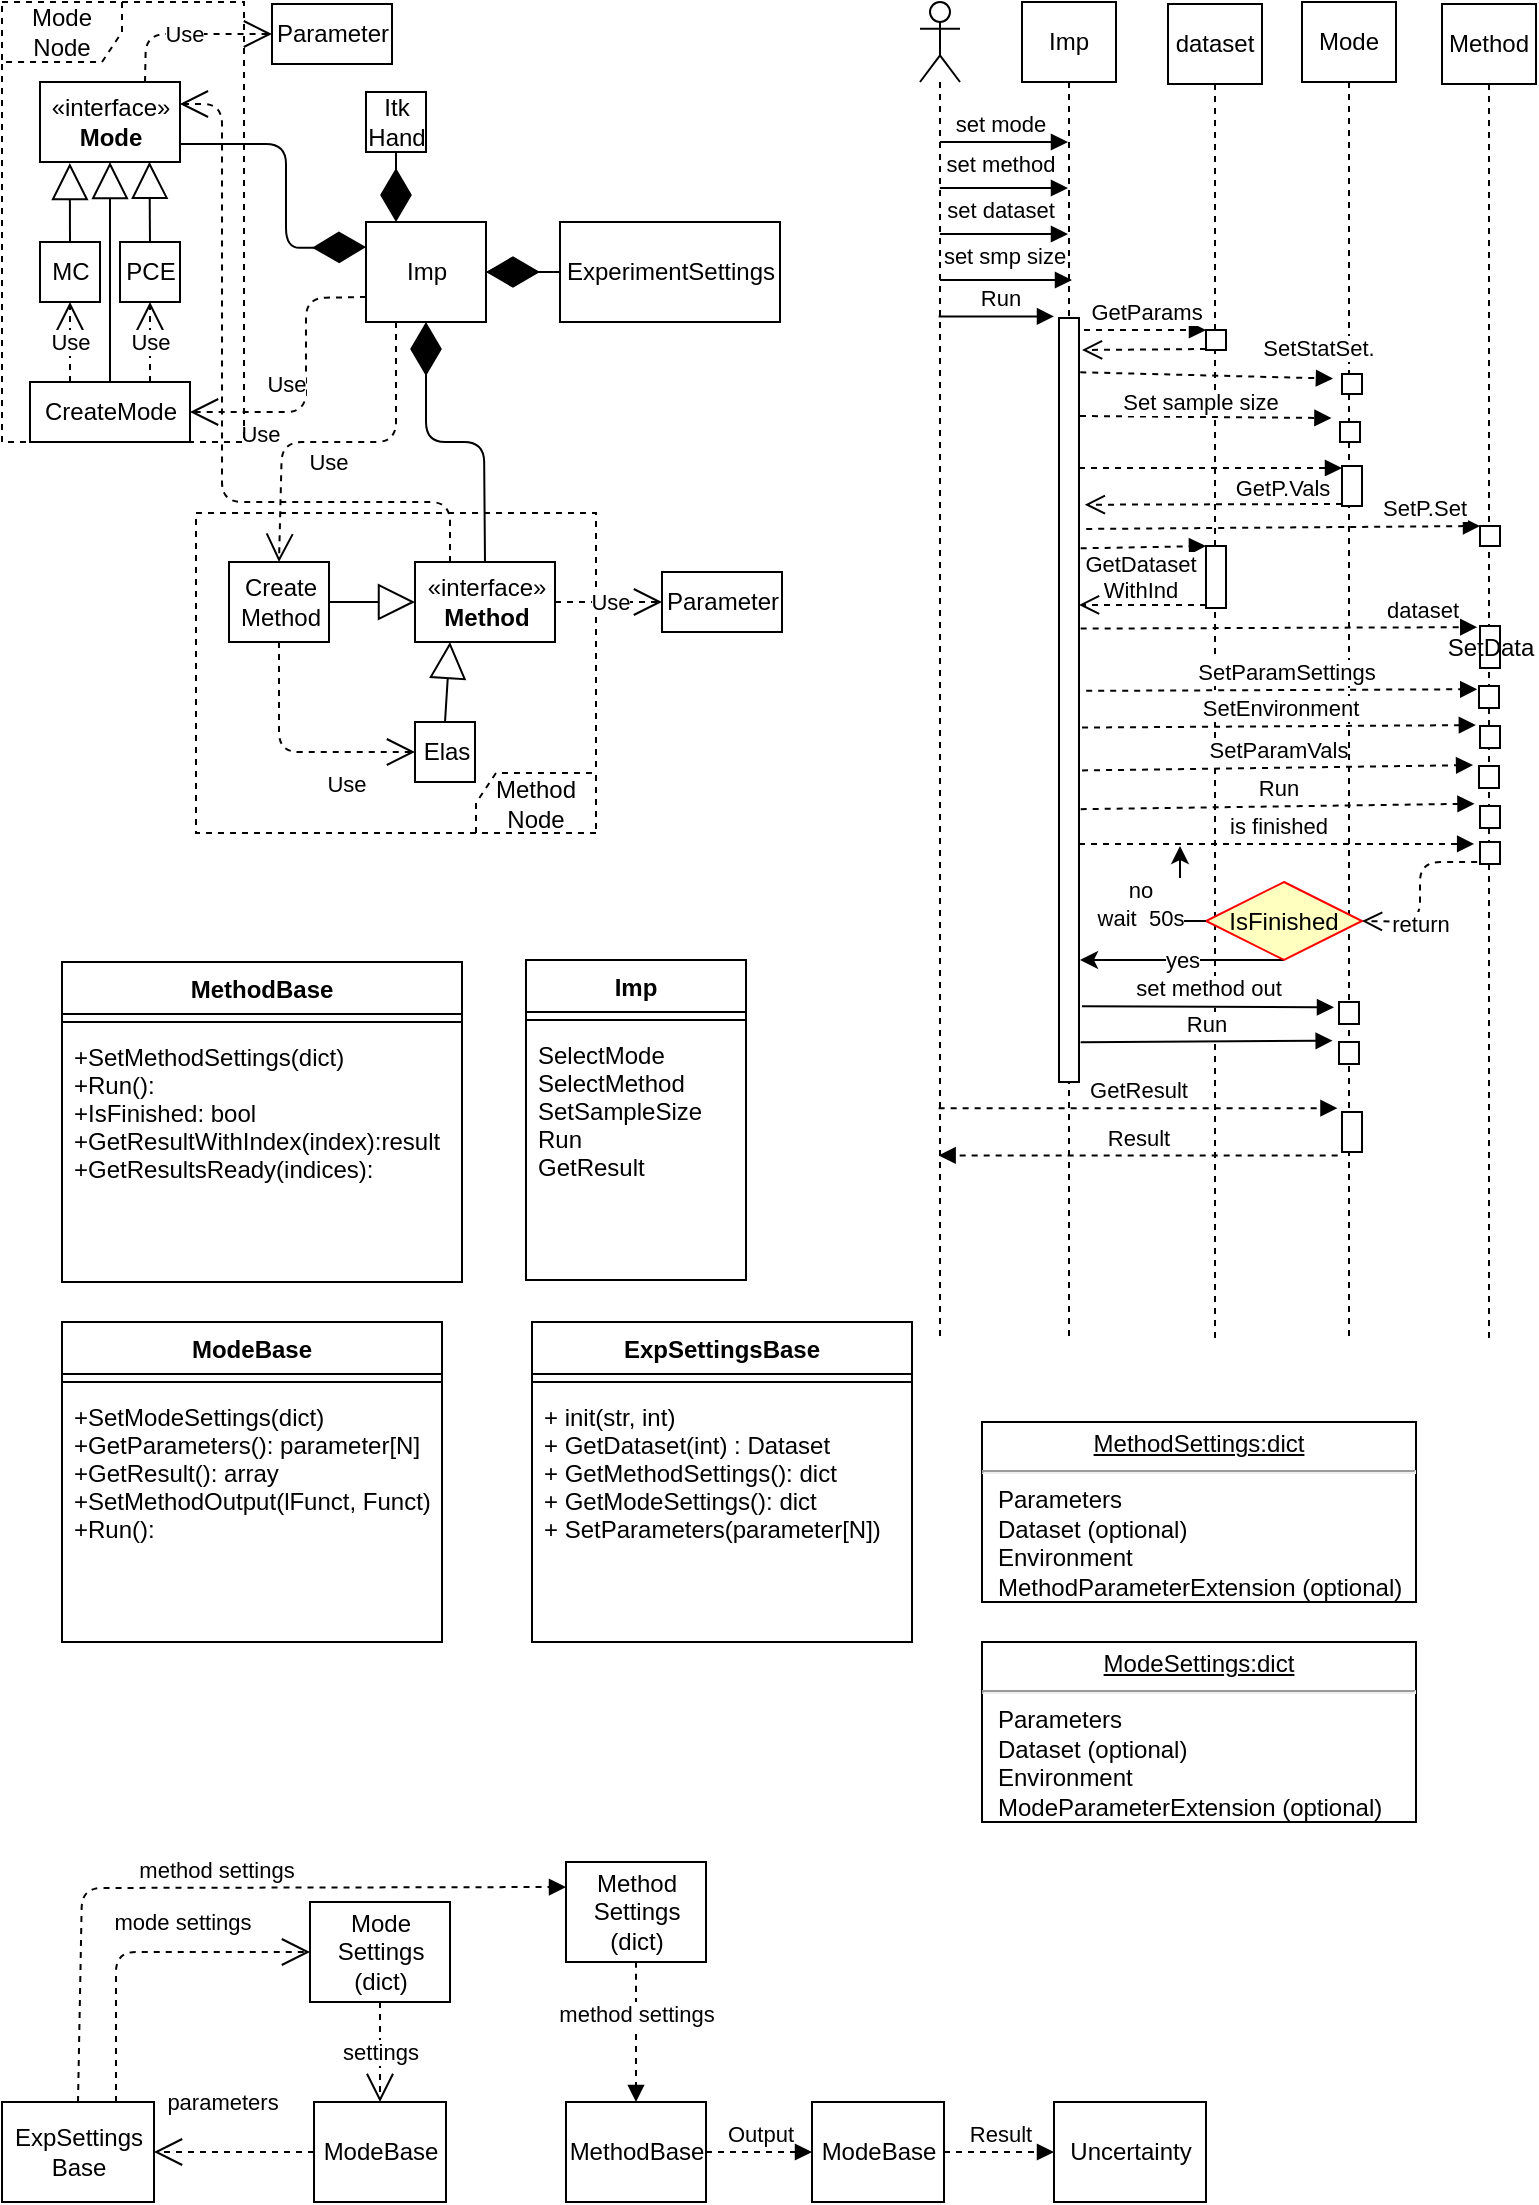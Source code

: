 <mxfile version="13.9.9" type="device" pages="4"><diagram id="GzRxdzzFEUjvwUQUnBlH" name="Uncertainix"><mxGraphModel dx="1422" dy="843" grid="1" gridSize="10" guides="1" tooltips="1" connect="1" arrows="1" fold="1" page="1" pageScale="1" pageWidth="850" pageHeight="1100" math="0" shadow="0"><root><mxCell id="0"/><mxCell id="1" parent="0"/><mxCell id="dGkIKIPhyITTz1s6OuoR-2" value="Method&lt;br&gt;Node" style="shape=umlFrame;whiteSpace=wrap;html=1;dashed=1;direction=west;" parent="1" vertex="1"><mxGeometry x="97" y="255.5" width="200" height="160" as="geometry"/></mxCell><mxCell id="9Kd4D0ZV8xejJecZx2ze-1" value="MC" style="html=1;" parent="1" vertex="1"><mxGeometry x="19" y="120" width="30" height="30" as="geometry"/></mxCell><mxCell id="9Kd4D0ZV8xejJecZx2ze-2" value="PCE" style="html=1;" parent="1" vertex="1"><mxGeometry x="59" y="120" width="30" height="30" as="geometry"/></mxCell><mxCell id="9Kd4D0ZV8xejJecZx2ze-7" value="" style="endArrow=block;endSize=16;endFill=0;html=1;exitX=0.5;exitY=0;exitDx=0;exitDy=0;entryX=0.213;entryY=1.013;entryDx=0;entryDy=0;entryPerimeter=0;" parent="1" source="9Kd4D0ZV8xejJecZx2ze-1" target="rf62-YeclyFEFJU8Tg36-19" edge="1"><mxGeometry width="160" relative="1" as="geometry"><mxPoint x="105" y="340" as="sourcePoint"/><mxPoint x="33.02" y="83.02" as="targetPoint"/><Array as="points"/></mxGeometry></mxCell><mxCell id="9Kd4D0ZV8xejJecZx2ze-9" value="" style="endArrow=block;endSize=16;endFill=0;html=1;exitX=0.5;exitY=0;exitDx=0;exitDy=0;entryX=0.782;entryY=0.997;entryDx=0;entryDy=0;entryPerimeter=0;" parent="1" source="9Kd4D0ZV8xejJecZx2ze-2" target="rf62-YeclyFEFJU8Tg36-19" edge="1"><mxGeometry width="160" relative="1" as="geometry"><mxPoint x="35" y="50" as="sourcePoint"/><mxPoint x="76" y="85" as="targetPoint"/><Array as="points"/></mxGeometry></mxCell><mxCell id="9Kd4D0ZV8xejJecZx2ze-10" value="CreateMode" style="html=1;" parent="1" vertex="1"><mxGeometry x="14" y="190" width="80" height="30" as="geometry"/></mxCell><mxCell id="9Kd4D0ZV8xejJecZx2ze-13" value="Use" style="endArrow=open;endSize=12;dashed=1;html=1;exitX=0.25;exitY=0;exitDx=0;exitDy=0;entryX=0.5;entryY=1;entryDx=0;entryDy=0;" parent="1" source="9Kd4D0ZV8xejJecZx2ze-10" target="9Kd4D0ZV8xejJecZx2ze-1" edge="1"><mxGeometry width="160" relative="1" as="geometry"><mxPoint x="259" y="410" as="sourcePoint"/><mxPoint x="419" y="410" as="targetPoint"/></mxGeometry></mxCell><mxCell id="9Kd4D0ZV8xejJecZx2ze-14" value="Use" style="endArrow=open;endSize=12;dashed=1;html=1;exitX=0.75;exitY=0;exitDx=0;exitDy=0;entryX=0.5;entryY=1;entryDx=0;entryDy=0;" parent="1" source="9Kd4D0ZV8xejJecZx2ze-10" target="9Kd4D0ZV8xejJecZx2ze-2" edge="1"><mxGeometry width="160" relative="1" as="geometry"><mxPoint x="44" y="200" as="sourcePoint"/><mxPoint x="44" y="160" as="targetPoint"/></mxGeometry></mxCell><mxCell id="9Kd4D0ZV8xejJecZx2ze-16" value="Imp" style="html=1;" parent="1" vertex="1"><mxGeometry x="182" y="110" width="60" height="50" as="geometry"/></mxCell><mxCell id="9Kd4D0ZV8xejJecZx2ze-17" value="Use" style="endArrow=open;endSize=12;dashed=1;html=1;exitX=0;exitY=0.75;exitDx=0;exitDy=0;entryX=1;entryY=0.5;entryDx=0;entryDy=0;" parent="1" source="9Kd4D0ZV8xejJecZx2ze-16" target="9Kd4D0ZV8xejJecZx2ze-10" edge="1"><mxGeometry x="0.016" y="-10" width="160" relative="1" as="geometry"><mxPoint x="292" y="390" as="sourcePoint"/><mxPoint x="172" y="190" as="targetPoint"/><Array as="points"><mxPoint x="152" y="148"/><mxPoint x="152" y="205"/></Array><mxPoint as="offset"/></mxGeometry></mxCell><mxCell id="9Kd4D0ZV8xejJecZx2ze-18" value="" style="endArrow=diamondThin;endFill=1;endSize=24;html=1;exitX=0.991;exitY=0.775;exitDx=0;exitDy=0;entryX=0;entryY=0.25;entryDx=0;entryDy=0;exitPerimeter=0;" parent="1" source="rf62-YeclyFEFJU8Tg36-19" target="9Kd4D0ZV8xejJecZx2ze-16" edge="1"><mxGeometry width="160" relative="1" as="geometry"><mxPoint x="111.01" y="70.98" as="sourcePoint"/><mxPoint x="172" y="210" as="targetPoint"/><Array as="points"><mxPoint x="142" y="71"/><mxPoint x="142" y="123"/></Array></mxGeometry></mxCell><mxCell id="9Kd4D0ZV8xejJecZx2ze-22" value="«interface»&lt;br&gt;&lt;b&gt;Method&lt;/b&gt;" style="html=1;" parent="1" vertex="1"><mxGeometry x="206.5" y="280" width="70" height="40" as="geometry"/></mxCell><mxCell id="9Kd4D0ZV8xejJecZx2ze-23" value="Create&lt;br&gt;Method" style="html=1;" parent="1" vertex="1"><mxGeometry x="113.5" y="280" width="50" height="40" as="geometry"/></mxCell><mxCell id="9Kd4D0ZV8xejJecZx2ze-24" value="Elas" style="html=1;" parent="1" vertex="1"><mxGeometry x="206.5" y="360" width="30" height="30" as="geometry"/></mxCell><mxCell id="9Kd4D0ZV8xejJecZx2ze-25" value="Use" style="endArrow=open;endSize=12;dashed=1;html=1;exitX=0.5;exitY=1;exitDx=0;exitDy=0;entryX=0;entryY=0.5;entryDx=0;entryDy=0;" parent="1" source="9Kd4D0ZV8xejJecZx2ze-23" target="9Kd4D0ZV8xejJecZx2ze-24" edge="1"><mxGeometry x="0.429" y="-16" width="160" relative="1" as="geometry"><mxPoint x="281.5" y="220" as="sourcePoint"/><mxPoint x="220.5" y="375" as="targetPoint"/><Array as="points"><mxPoint x="138.5" y="375"/></Array><mxPoint as="offset"/></mxGeometry></mxCell><mxCell id="9Kd4D0ZV8xejJecZx2ze-29" value="" style="endArrow=block;endSize=16;endFill=0;html=1;entryX=0.25;entryY=1;entryDx=0;entryDy=0;exitX=0.5;exitY=0;exitDx=0;exitDy=0;" parent="1" source="9Kd4D0ZV8xejJecZx2ze-24" target="9Kd4D0ZV8xejJecZx2ze-22" edge="1"><mxGeometry width="160" relative="1" as="geometry"><mxPoint x="246.5" y="350" as="sourcePoint"/><mxPoint x="456.5" y="220" as="targetPoint"/><Array as="points"/></mxGeometry></mxCell><mxCell id="9Kd4D0ZV8xejJecZx2ze-30" value="Use" style="endArrow=open;endSize=12;dashed=1;html=1;entryX=0.5;entryY=0;entryDx=0;entryDy=0;exitX=0.25;exitY=1;exitDx=0;exitDy=0;" parent="1" source="9Kd4D0ZV8xejJecZx2ze-16" target="9Kd4D0ZV8xejJecZx2ze-23" edge="1"><mxGeometry x="0.069" y="10" width="160" relative="1" as="geometry"><mxPoint x="302" y="160" as="sourcePoint"/><mxPoint x="452" y="240" as="targetPoint"/><Array as="points"><mxPoint x="197" y="220"/><mxPoint x="140" y="220"/></Array><mxPoint as="offset"/></mxGeometry></mxCell><mxCell id="9Kd4D0ZV8xejJecZx2ze-31" value="" style="endArrow=diamondThin;endFill=1;endSize=24;html=1;entryX=0.5;entryY=1;entryDx=0;entryDy=0;exitX=0.5;exitY=0;exitDx=0;exitDy=0;" parent="1" source="9Kd4D0ZV8xejJecZx2ze-22" target="9Kd4D0ZV8xejJecZx2ze-16" edge="1"><mxGeometry width="160" relative="1" as="geometry"><mxPoint x="292" y="240" as="sourcePoint"/><mxPoint x="452" y="240" as="targetPoint"/><Array as="points"><mxPoint x="241" y="220"/><mxPoint x="212" y="220"/></Array></mxGeometry></mxCell><mxCell id="9Kd4D0ZV8xejJecZx2ze-34" value="Itk&lt;br&gt;Hand" style="html=1;" parent="1" vertex="1"><mxGeometry x="182" y="45" width="30" height="30" as="geometry"/></mxCell><mxCell id="9Kd4D0ZV8xejJecZx2ze-35" value="" style="endArrow=diamondThin;endFill=1;endSize=24;html=1;entryX=0.25;entryY=0;entryDx=0;entryDy=0;exitX=0.5;exitY=1;exitDx=0;exitDy=0;" parent="1" source="9Kd4D0ZV8xejJecZx2ze-34" target="9Kd4D0ZV8xejJecZx2ze-16" edge="1"><mxGeometry width="160" relative="1" as="geometry"><mxPoint x="292" y="240" as="sourcePoint"/><mxPoint x="452" y="240" as="targetPoint"/></mxGeometry></mxCell><mxCell id="9Kd4D0ZV8xejJecZx2ze-40" value="Use" style="endArrow=open;endSize=12;dashed=1;html=1;entryX=0.999;entryY=0.275;entryDx=0;entryDy=0;entryPerimeter=0;exitX=0.25;exitY=0;exitDx=0;exitDy=0;" parent="1" source="9Kd4D0ZV8xejJecZx2ze-22" target="rf62-YeclyFEFJU8Tg36-19" edge="1"><mxGeometry x="-0.024" y="-19" width="160" relative="1" as="geometry"><mxPoint x="80" y="330" as="sourcePoint"/><mxPoint x="112" y="-41.02" as="targetPoint"/><Array as="points"><mxPoint x="224" y="250"/><mxPoint x="110" y="250"/><mxPoint x="110" y="51"/></Array><mxPoint y="-1" as="offset"/></mxGeometry></mxCell><mxCell id="cYAoa-APjrMUytkKCE0i-1" value="" style="endArrow=block;endSize=16;endFill=0;html=1;exitX=0.5;exitY=0;exitDx=0;exitDy=0;entryX=0.5;entryY=1;entryDx=0;entryDy=0;" parent="1" source="9Kd4D0ZV8xejJecZx2ze-10" target="rf62-YeclyFEFJU8Tg36-19" edge="1"><mxGeometry width="160" relative="1" as="geometry"><mxPoint x="430" y="340" as="sourcePoint"/><mxPoint x="55.807" y="84" as="targetPoint"/></mxGeometry></mxCell><mxCell id="cYAoa-APjrMUytkKCE0i-2" value="" style="endArrow=block;endSize=16;endFill=0;html=1;exitX=1;exitY=0.5;exitDx=0;exitDy=0;entryX=0;entryY=0.5;entryDx=0;entryDy=0;" parent="1" source="9Kd4D0ZV8xejJecZx2ze-23" target="9Kd4D0ZV8xejJecZx2ze-22" edge="1"><mxGeometry width="160" relative="1" as="geometry"><mxPoint x="461.5" y="370" as="sourcePoint"/><mxPoint x="210.5" y="300" as="targetPoint"/></mxGeometry></mxCell><mxCell id="pmghOnXp6Lv1QIUyF9Q4-2" value="" style="endArrow=diamondThin;endFill=1;endSize=24;html=1;entryX=1;entryY=0.5;entryDx=0;entryDy=0;" parent="1" target="9Kd4D0ZV8xejJecZx2ze-16" edge="1"><mxGeometry width="160" relative="1" as="geometry"><mxPoint x="281" y="135" as="sourcePoint"/><mxPoint x="452" y="10" as="targetPoint"/></mxGeometry></mxCell><mxCell id="rf62-YeclyFEFJU8Tg36-1" value="ModeBase" style="html=1;" parent="1" vertex="1"><mxGeometry x="156" y="1050" width="66" height="50" as="geometry"/></mxCell><mxCell id="rf62-YeclyFEFJU8Tg36-5" value="MethodBase" style="html=1;" parent="1" vertex="1"><mxGeometry x="282" y="1050" width="70" height="50" as="geometry"/></mxCell><mxCell id="rf62-YeclyFEFJU8Tg36-8" value="ModeBase" style="html=1;" parent="1" vertex="1"><mxGeometry x="405" y="1050" width="66" height="50" as="geometry"/></mxCell><mxCell id="rf62-YeclyFEFJU8Tg36-9" value="Output" style="html=1;verticalAlign=bottom;endArrow=block;dashed=1;exitX=1;exitY=0.5;exitDx=0;exitDy=0;entryX=0;entryY=0.5;entryDx=0;entryDy=0;" parent="1" source="rf62-YeclyFEFJU8Tg36-5" target="rf62-YeclyFEFJU8Tg36-8" edge="1"><mxGeometry width="80" relative="1" as="geometry"><mxPoint x="576" y="1210" as="sourcePoint"/><mxPoint x="656" y="1210" as="targetPoint"/></mxGeometry></mxCell><mxCell id="rf62-YeclyFEFJU8Tg36-10" value="Uncertainty" style="html=1;" parent="1" vertex="1"><mxGeometry x="526" y="1050" width="76" height="50" as="geometry"/></mxCell><mxCell id="rf62-YeclyFEFJU8Tg36-11" value="Result" style="html=1;verticalAlign=bottom;endArrow=block;dashed=1;exitX=1;exitY=0.5;exitDx=0;exitDy=0;entryX=0;entryY=0.5;entryDx=0;entryDy=0;" parent="1" source="rf62-YeclyFEFJU8Tg36-8" target="rf62-YeclyFEFJU8Tg36-10" edge="1"><mxGeometry width="80" relative="1" as="geometry"><mxPoint x="576" y="1210" as="sourcePoint"/><mxPoint x="656" y="1210" as="targetPoint"/></mxGeometry></mxCell><mxCell id="rf62-YeclyFEFJU8Tg36-12" value="ExpSettings&lt;br&gt;Base" style="html=1;" parent="1" vertex="1"><mxGeometry y="1050" width="76" height="50" as="geometry"/></mxCell><mxCell id="rf62-YeclyFEFJU8Tg36-15" value="method settings" style="html=1;verticalAlign=bottom;endArrow=block;dashed=1;exitX=0.5;exitY=0;exitDx=0;exitDy=0;entryX=0;entryY=0.25;entryDx=0;entryDy=0;" parent="1" source="rf62-YeclyFEFJU8Tg36-12" target="E9Pw0wyRondFZOl9WeGu-1" edge="1"><mxGeometry width="80" relative="1" as="geometry"><mxPoint x="140" y="1230" as="sourcePoint"/><mxPoint x="330" y="950" as="targetPoint"/><Array as="points"><mxPoint x="40" y="943"/></Array></mxGeometry></mxCell><mxCell id="rf62-YeclyFEFJU8Tg36-19" value="«interface»&lt;br&gt;&lt;b&gt;Mode&lt;/b&gt;" style="html=1;" parent="1" vertex="1"><mxGeometry x="19" y="40" width="70" height="40" as="geometry"/></mxCell><mxCell id="M1E1I3oVLK3JVtf1wtWd-11" value="" style="edgeStyle=orthogonalEdgeStyle;rounded=0;orthogonalLoop=1;jettySize=auto;html=1;" parent="1" source="M1E1I3oVLK3JVtf1wtWd-6" target="9Kd4D0ZV8xejJecZx2ze-16" edge="1"><mxGeometry relative="1" as="geometry"/></mxCell><mxCell id="M1E1I3oVLK3JVtf1wtWd-6" value="ExperimentSettings" style="html=1;" parent="1" vertex="1"><mxGeometry x="279" y="110" width="110" height="50" as="geometry"/></mxCell><mxCell id="dGkIKIPhyITTz1s6OuoR-1" value="Mode&lt;br&gt;Node" style="shape=umlFrame;whiteSpace=wrap;html=1;dashed=1;" parent="1" vertex="1"><mxGeometry width="121" height="220" as="geometry"/></mxCell><mxCell id="PF55cGK0uHG7q0cR5Gsv-1" value="Imp" style="shape=umlLifeline;perimeter=lifelinePerimeter;whiteSpace=wrap;html=1;container=1;collapsible=0;recursiveResize=0;outlineConnect=0;" parent="1" vertex="1"><mxGeometry x="510" width="47" height="670" as="geometry"/></mxCell><mxCell id="PF55cGK0uHG7q0cR5Gsv-2" value="" style="html=1;points=[];perimeter=orthogonalPerimeter;" parent="PF55cGK0uHG7q0cR5Gsv-1" vertex="1"><mxGeometry x="18.5" y="158" width="10" height="382" as="geometry"/></mxCell><mxCell id="PF55cGK0uHG7q0cR5Gsv-3" value="Run" style="html=1;verticalAlign=bottom;endArrow=block;entryX=-0.25;entryY=-0.002;entryDx=0;entryDy=0;entryPerimeter=0;" parent="1" target="PF55cGK0uHG7q0cR5Gsv-2" edge="1"><mxGeometry x="0.054" width="80" relative="1" as="geometry"><mxPoint x="468.324" y="157.308" as="sourcePoint"/><mxPoint x="399" y="232" as="targetPoint"/><mxPoint as="offset"/></mxGeometry></mxCell><mxCell id="PF55cGK0uHG7q0cR5Gsv-4" value="dataset" style="shape=umlLifeline;perimeter=lifelinePerimeter;whiteSpace=wrap;html=1;container=1;collapsible=0;recursiveResize=0;outlineConnect=0;" parent="1" vertex="1"><mxGeometry x="583" y="1" width="47" height="669" as="geometry"/></mxCell><mxCell id="PF55cGK0uHG7q0cR5Gsv-5" value="" style="html=1;points=[];perimeter=orthogonalPerimeter;" parent="PF55cGK0uHG7q0cR5Gsv-4" vertex="1"><mxGeometry x="19" y="271" width="10" height="31" as="geometry"/></mxCell><mxCell id="PF55cGK0uHG7q0cR5Gsv-6" value="" style="html=1;points=[];perimeter=orthogonalPerimeter;" parent="1" vertex="1"><mxGeometry x="602" y="164" width="10" height="10" as="geometry"/></mxCell><mxCell id="PF55cGK0uHG7q0cR5Gsv-7" value="GetParams" style="html=1;verticalAlign=bottom;endArrow=block;entryX=0;entryY=0;dashed=1;" parent="1" target="PF55cGK0uHG7q0cR5Gsv-6" edge="1"><mxGeometry relative="1" as="geometry"><mxPoint x="541" y="164" as="sourcePoint"/></mxGeometry></mxCell><mxCell id="PF55cGK0uHG7q0cR5Gsv-8" value="" style="html=1;verticalAlign=bottom;endArrow=open;dashed=1;endSize=8;exitX=0;exitY=0.95;" parent="1" source="PF55cGK0uHG7q0cR5Gsv-6" edge="1"><mxGeometry relative="1" as="geometry"><mxPoint x="540" y="174" as="targetPoint"/></mxGeometry></mxCell><mxCell id="PF55cGK0uHG7q0cR5Gsv-9" value="Mode" style="shape=umlLifeline;perimeter=lifelinePerimeter;whiteSpace=wrap;html=1;container=1;collapsible=0;recursiveResize=0;outlineConnect=0;" parent="1" vertex="1"><mxGeometry x="650" width="47" height="670" as="geometry"/></mxCell><mxCell id="PF55cGK0uHG7q0cR5Gsv-10" value="" style="html=1;points=[];perimeter=orthogonalPerimeter;" parent="PF55cGK0uHG7q0cR5Gsv-9" vertex="1"><mxGeometry x="20" y="186" width="10" height="10" as="geometry"/></mxCell><mxCell id="PF55cGK0uHG7q0cR5Gsv-11" value="" style="html=1;points=[];perimeter=orthogonalPerimeter;" parent="PF55cGK0uHG7q0cR5Gsv-9" vertex="1"><mxGeometry x="20" y="232" width="10" height="20" as="geometry"/></mxCell><mxCell id="PF55cGK0uHG7q0cR5Gsv-12" value="" style="html=1;points=[];perimeter=orthogonalPerimeter;" parent="PF55cGK0uHG7q0cR5Gsv-9" vertex="1"><mxGeometry x="20" y="555" width="10" height="20" as="geometry"/></mxCell><mxCell id="PF55cGK0uHG7q0cR5Gsv-13" value="" style="html=1;points=[];perimeter=orthogonalPerimeter;" parent="PF55cGK0uHG7q0cR5Gsv-9" vertex="1"><mxGeometry x="18.5" y="500" width="10" height="11" as="geometry"/></mxCell><mxCell id="PF55cGK0uHG7q0cR5Gsv-14" value="" style="html=1;points=[];perimeter=orthogonalPerimeter;" parent="PF55cGK0uHG7q0cR5Gsv-9" vertex="1"><mxGeometry x="18.5" y="520" width="10" height="11" as="geometry"/></mxCell><mxCell id="PF55cGK0uHG7q0cR5Gsv-15" value="SetStatSet." style="html=1;verticalAlign=bottom;endArrow=block;dashed=1;entryX=-0.451;entryY=0.229;entryDx=0;entryDy=0;entryPerimeter=0;exitX=1.064;exitY=0.071;exitDx=0;exitDy=0;exitPerimeter=0;" parent="1" source="PF55cGK0uHG7q0cR5Gsv-2" target="PF55cGK0uHG7q0cR5Gsv-10" edge="1"><mxGeometry x="0.886" y="6" width="80" relative="1" as="geometry"><mxPoint x="540" y="180" as="sourcePoint"/><mxPoint x="680" y="324" as="targetPoint"/><mxPoint as="offset"/></mxGeometry></mxCell><mxCell id="PF55cGK0uHG7q0cR5Gsv-16" value="GetP.Vals" style="html=1;verticalAlign=bottom;endArrow=block;entryX=0;entryY=0;dashed=1;" parent="1" edge="1"><mxGeometry x="0.544" y="-19" relative="1" as="geometry"><mxPoint x="538.5" y="233" as="sourcePoint"/><mxPoint x="670" y="233" as="targetPoint"/><mxPoint as="offset"/></mxGeometry></mxCell><mxCell id="PF55cGK0uHG7q0cR5Gsv-17" value="Method" style="shape=umlLifeline;perimeter=lifelinePerimeter;whiteSpace=wrap;html=1;container=1;collapsible=0;recursiveResize=0;outlineConnect=0;" parent="1" vertex="1"><mxGeometry x="720" y="1" width="47" height="669" as="geometry"/></mxCell><mxCell id="PF55cGK0uHG7q0cR5Gsv-18" value="SetData" style="html=1;points=[];perimeter=orthogonalPerimeter;" parent="PF55cGK0uHG7q0cR5Gsv-17" vertex="1"><mxGeometry x="19" y="311" width="10" height="21" as="geometry"/></mxCell><mxCell id="PF55cGK0uHG7q0cR5Gsv-19" value="" style="html=1;points=[];perimeter=orthogonalPerimeter;" parent="PF55cGK0uHG7q0cR5Gsv-17" vertex="1"><mxGeometry x="18.5" y="341" width="10" height="11" as="geometry"/></mxCell><mxCell id="PF55cGK0uHG7q0cR5Gsv-20" value="" style="html=1;points=[];perimeter=orthogonalPerimeter;" parent="PF55cGK0uHG7q0cR5Gsv-17" vertex="1"><mxGeometry x="19" y="361" width="10" height="11" as="geometry"/></mxCell><mxCell id="PF55cGK0uHG7q0cR5Gsv-21" value="" style="html=1;points=[];perimeter=orthogonalPerimeter;" parent="PF55cGK0uHG7q0cR5Gsv-17" vertex="1"><mxGeometry x="18.5" y="381" width="10" height="11" as="geometry"/></mxCell><mxCell id="PF55cGK0uHG7q0cR5Gsv-22" value="" style="html=1;points=[];perimeter=orthogonalPerimeter;" parent="PF55cGK0uHG7q0cR5Gsv-17" vertex="1"><mxGeometry x="19" y="401" width="10" height="11" as="geometry"/></mxCell><mxCell id="PF55cGK0uHG7q0cR5Gsv-23" value="" style="html=1;points=[];perimeter=orthogonalPerimeter;" parent="PF55cGK0uHG7q0cR5Gsv-17" vertex="1"><mxGeometry x="19" y="419" width="10" height="11" as="geometry"/></mxCell><mxCell id="PF55cGK0uHG7q0cR5Gsv-24" value="" style="html=1;verticalAlign=bottom;endArrow=open;dashed=1;endSize=8;exitX=0;exitY=0.95;entryX=1.291;entryY=0.16;entryDx=0;entryDy=0;entryPerimeter=0;" parent="1" source="PF55cGK0uHG7q0cR5Gsv-11" edge="1"><mxGeometry relative="1" as="geometry"><mxPoint x="541.41" y="251.36" as="targetPoint"/></mxGeometry></mxCell><mxCell id="PF55cGK0uHG7q0cR5Gsv-25" value="" style="html=1;points=[];perimeter=orthogonalPerimeter;" parent="1" vertex="1"><mxGeometry x="739" y="262" width="10" height="10" as="geometry"/></mxCell><mxCell id="PF55cGK0uHG7q0cR5Gsv-26" value="SetP.Set" style="html=1;verticalAlign=bottom;endArrow=block;entryX=0;entryY=0;dashed=1;exitX=1.36;exitY=0.195;exitDx=0;exitDy=0;exitPerimeter=0;" parent="1" target="PF55cGK0uHG7q0cR5Gsv-25" edge="1"><mxGeometry x="0.71" relative="1" as="geometry"><mxPoint x="542.1" y="263.47" as="sourcePoint"/><mxPoint as="offset"/></mxGeometry></mxCell><mxCell id="PF55cGK0uHG7q0cR5Gsv-27" value="GetDataset&lt;br&gt;WithInd" style="html=1;verticalAlign=bottom;endArrow=block;entryX=0;entryY=0;dashed=1;exitX=1.084;exitY=0.223;exitDx=0;exitDy=0;exitPerimeter=0;" parent="1" target="PF55cGK0uHG7q0cR5Gsv-5" edge="1"><mxGeometry x="-0.059" y="-30" relative="1" as="geometry"><mxPoint x="539.34" y="273.158" as="sourcePoint"/><mxPoint as="offset"/></mxGeometry></mxCell><mxCell id="PF55cGK0uHG7q0cR5Gsv-28" value="" style="html=1;verticalAlign=bottom;endArrow=open;dashed=1;endSize=8;exitX=0;exitY=0.95;" parent="1" source="PF55cGK0uHG7q0cR5Gsv-5" edge="1"><mxGeometry relative="1" as="geometry"><mxPoint x="538.5" y="301.45" as="targetPoint"/></mxGeometry></mxCell><mxCell id="PF55cGK0uHG7q0cR5Gsv-29" value="dataset" style="html=1;verticalAlign=bottom;endArrow=block;dashed=1;exitX=1.084;exitY=0.339;exitDx=0;exitDy=0;exitPerimeter=0;entryX=-0.138;entryY=0.028;entryDx=0;entryDy=0;entryPerimeter=0;" parent="1" target="PF55cGK0uHG7q0cR5Gsv-18" edge="1"><mxGeometry x="0.724" width="80" relative="1" as="geometry"><mxPoint x="539.34" y="313.294" as="sourcePoint"/><mxPoint x="710" y="313" as="targetPoint"/><mxPoint as="offset"/></mxGeometry></mxCell><mxCell id="PF55cGK0uHG7q0cR5Gsv-30" value="SetParamSettings" style="html=1;verticalAlign=bottom;endArrow=block;dashed=1;entryX=-0.088;entryY=0.147;entryDx=0;entryDy=0;entryPerimeter=0;exitX=1.36;exitY=0.429;exitDx=0;exitDy=0;exitPerimeter=0;" parent="1" target="PF55cGK0uHG7q0cR5Gsv-19" edge="1"><mxGeometry x="0.017" width="80" relative="1" as="geometry"><mxPoint x="542.1" y="344.434" as="sourcePoint"/><mxPoint x="490" y="382" as="targetPoint"/><mxPoint as="offset"/></mxGeometry></mxCell><mxCell id="PF55cGK0uHG7q0cR5Gsv-31" value="SetEnvironment" style="html=1;verticalAlign=bottom;endArrow=block;dashed=1;entryX=-0.207;entryY=-0.041;entryDx=0;entryDy=0;entryPerimeter=0;exitX=1.153;exitY=0.482;exitDx=0;exitDy=0;exitPerimeter=0;" parent="1" target="PF55cGK0uHG7q0cR5Gsv-20" edge="1"><mxGeometry width="80" relative="1" as="geometry"><mxPoint x="540.03" y="362.772" as="sourcePoint"/><mxPoint x="490" y="382" as="targetPoint"/></mxGeometry></mxCell><mxCell id="PF55cGK0uHG7q0cR5Gsv-32" value="SetParamVals" style="html=1;verticalAlign=bottom;endArrow=block;dashed=1;entryX=-0.295;entryY=-0.041;entryDx=0;entryDy=0;entryPerimeter=0;exitX=1.153;exitY=0.544;exitDx=0;exitDy=0;exitPerimeter=0;" parent="1" target="PF55cGK0uHG7q0cR5Gsv-21" edge="1"><mxGeometry width="80" relative="1" as="geometry"><mxPoint x="540.03" y="384.224" as="sourcePoint"/><mxPoint x="490" y="382" as="targetPoint"/></mxGeometry></mxCell><mxCell id="PF55cGK0uHG7q0cR5Gsv-33" value="Run" style="html=1;verticalAlign=bottom;endArrow=block;dashed=1;entryX=-0.276;entryY=-0.103;entryDx=0;entryDy=0;entryPerimeter=0;exitX=1.084;exitY=0.6;exitDx=0;exitDy=0;exitPerimeter=0;" parent="1" target="PF55cGK0uHG7q0cR5Gsv-22" edge="1"><mxGeometry width="80" relative="1" as="geometry"><mxPoint x="539.34" y="403.6" as="sourcePoint"/><mxPoint x="490" y="382" as="targetPoint"/></mxGeometry></mxCell><mxCell id="PF55cGK0uHG7q0cR5Gsv-34" value="yes" style="edgeStyle=orthogonalEdgeStyle;rounded=0;orthogonalLoop=1;jettySize=auto;html=1;exitX=0.5;exitY=1;exitDx=0;exitDy=0;" parent="1" source="PF55cGK0uHG7q0cR5Gsv-35" edge="1"><mxGeometry relative="1" as="geometry"><mxPoint x="539" y="479" as="targetPoint"/><Array as="points"><mxPoint x="609" y="479"/><mxPoint x="609" y="479"/></Array></mxGeometry></mxCell><mxCell id="PF55cGK0uHG7q0cR5Gsv-35" value="IsFinished" style="rhombus;whiteSpace=wrap;html=1;fillColor=#ffffc0;strokeColor=#ff0000;" parent="1" vertex="1"><mxGeometry x="602" y="440" width="78" height="39" as="geometry"/></mxCell><mxCell id="PF55cGK0uHG7q0cR5Gsv-36" value="GetResult" style="html=1;verticalAlign=bottom;endArrow=block;dashed=1;entryX=-0.226;entryY=-0.095;entryDx=0;entryDy=0;entryPerimeter=0;" parent="1" target="PF55cGK0uHG7q0cR5Gsv-12" edge="1"><mxGeometry width="80" relative="1" as="geometry"><mxPoint x="468.324" y="553.1" as="sourcePoint"/><mxPoint x="560" y="349" as="targetPoint"/></mxGeometry></mxCell><mxCell id="PF55cGK0uHG7q0cR5Gsv-37" value="Result" style="html=1;verticalAlign=bottom;endArrow=block;dashed=1;exitX=-0.216;exitY=1.086;exitDx=0;exitDy=0;exitPerimeter=0;" parent="1" source="PF55cGK0uHG7q0cR5Gsv-12" edge="1"><mxGeometry width="80" relative="1" as="geometry"><mxPoint x="669.12" y="536.584" as="sourcePoint"/><mxPoint x="468.324" y="576.72" as="targetPoint"/></mxGeometry></mxCell><mxCell id="PF55cGK0uHG7q0cR5Gsv-38" value="" style="shape=umlLifeline;participant=umlActor;perimeter=lifelinePerimeter;whiteSpace=wrap;html=1;container=1;collapsible=0;recursiveResize=0;verticalAlign=top;spacingTop=36;outlineConnect=0;" parent="1" vertex="1"><mxGeometry x="459" width="20" height="670" as="geometry"/></mxCell><mxCell id="PF55cGK0uHG7q0cR5Gsv-39" value="set mode" style="html=1;verticalAlign=bottom;endArrow=block;" parent="1" source="PF55cGK0uHG7q0cR5Gsv-38" target="PF55cGK0uHG7q0cR5Gsv-1" edge="1"><mxGeometry x="0.563" y="-20" width="80" relative="1" as="geometry"><mxPoint x="559" y="190" as="sourcePoint"/><mxPoint x="639" y="190" as="targetPoint"/><Array as="points"><mxPoint x="519" y="70"/></Array><mxPoint x="-20" y="-20" as="offset"/></mxGeometry></mxCell><mxCell id="PF55cGK0uHG7q0cR5Gsv-40" value="set method" style="html=1;verticalAlign=bottom;endArrow=block;" parent="1" edge="1"><mxGeometry x="0.594" y="21" width="80" relative="1" as="geometry"><mxPoint x="468.929" y="93" as="sourcePoint"/><mxPoint x="533" y="93" as="targetPoint"/><Array as="points"><mxPoint x="520" y="93"/></Array><mxPoint x="-21" y="18" as="offset"/></mxGeometry></mxCell><mxCell id="PF55cGK0uHG7q0cR5Gsv-41" value="set dataset" style="html=1;verticalAlign=bottom;endArrow=block;" parent="1" edge="1"><mxGeometry x="0.594" y="21" width="80" relative="1" as="geometry"><mxPoint x="468.929" y="116" as="sourcePoint"/><mxPoint x="533" y="116" as="targetPoint"/><Array as="points"><mxPoint x="530" y="116"/></Array><mxPoint x="-21" y="18" as="offset"/></mxGeometry></mxCell><mxCell id="PF55cGK0uHG7q0cR5Gsv-42" value="" style="html=1;points=[];perimeter=orthogonalPerimeter;" parent="1" vertex="1"><mxGeometry x="669" y="210" width="10" height="10" as="geometry"/></mxCell><mxCell id="PF55cGK0uHG7q0cR5Gsv-43" value="Set sample size" style="html=1;verticalAlign=bottom;endArrow=block;dashed=1;entryX=-0.429;entryY=-0.198;entryDx=0;entryDy=0;entryPerimeter=0;" parent="1" target="PF55cGK0uHG7q0cR5Gsv-42" edge="1"><mxGeometry x="-0.044" y="-2" width="80" relative="1" as="geometry"><mxPoint x="539" y="207" as="sourcePoint"/><mxPoint x="680.72" y="192.17" as="targetPoint"/><mxPoint as="offset"/></mxGeometry></mxCell><mxCell id="PF55cGK0uHG7q0cR5Gsv-44" value="set smp size" style="html=1;verticalAlign=bottom;endArrow=block;" parent="1" source="PF55cGK0uHG7q0cR5Gsv-38" edge="1"><mxGeometry x="0.594" y="21" width="80" relative="1" as="geometry"><mxPoint x="470.929" y="139" as="sourcePoint"/><mxPoint x="535" y="139" as="targetPoint"/><Array as="points"><mxPoint x="532" y="139"/></Array><mxPoint x="-21" y="18" as="offset"/></mxGeometry></mxCell><mxCell id="PF55cGK0uHG7q0cR5Gsv-45" value="is finished" style="html=1;verticalAlign=bottom;endArrow=block;dashed=1;entryX=-0.292;entryY=0.086;entryDx=0;entryDy=0;entryPerimeter=0;" parent="1" source="PF55cGK0uHG7q0cR5Gsv-2" target="PF55cGK0uHG7q0cR5Gsv-23" edge="1"><mxGeometry width="80" relative="1" as="geometry"><mxPoint x="549.34" y="413.6" as="sourcePoint"/><mxPoint x="746.24" y="410.867" as="targetPoint"/></mxGeometry></mxCell><mxCell id="PF55cGK0uHG7q0cR5Gsv-46" value="return" style="html=1;verticalAlign=bottom;endArrow=open;dashed=1;endSize=8;exitX=-0.143;exitY=0.913;exitDx=0;exitDy=0;exitPerimeter=0;entryX=1;entryY=0.5;entryDx=0;entryDy=0;" parent="1" source="PF55cGK0uHG7q0cR5Gsv-23" target="PF55cGK0uHG7q0cR5Gsv-35" edge="1"><mxGeometry x="0.338" y="10" relative="1" as="geometry"><mxPoint x="789" y="460" as="sourcePoint"/><mxPoint x="709" y="460" as="targetPoint"/><Array as="points"><mxPoint x="709" y="430"/><mxPoint x="709" y="460"/></Array><mxPoint as="offset"/></mxGeometry></mxCell><mxCell id="PF55cGK0uHG7q0cR5Gsv-47" value="no&lt;br&gt;wait&amp;nbsp; 50s" style="edgeStyle=orthogonalEdgeStyle;rounded=0;orthogonalLoop=1;jettySize=auto;html=1;exitX=0;exitY=0.5;exitDx=0;exitDy=0;" parent="1" source="PF55cGK0uHG7q0cR5Gsv-35" edge="1"><mxGeometry x="-0.485" y="-22" relative="1" as="geometry"><mxPoint x="589" y="422.0" as="targetPoint"/><mxPoint x="-42" y="-9" as="offset"/></mxGeometry></mxCell><mxCell id="PF55cGK0uHG7q0cR5Gsv-48" value="set method out" style="html=1;verticalAlign=bottom;endArrow=block;entryX=-0.25;entryY=0.242;entryDx=0;entryDy=0;entryPerimeter=0;exitX=1.15;exitY=0.901;exitDx=0;exitDy=0;exitPerimeter=0;" parent="1" source="PF55cGK0uHG7q0cR5Gsv-2" target="PF55cGK0uHG7q0cR5Gsv-13" edge="1"><mxGeometry width="80" relative="1" as="geometry"><mxPoint x="544" y="503" as="sourcePoint"/><mxPoint x="649" y="400" as="targetPoint"/></mxGeometry></mxCell><mxCell id="PF55cGK0uHG7q0cR5Gsv-49" value="Run" style="html=1;verticalAlign=bottom;endArrow=block;entryX=-0.317;entryY=-0.061;entryDx=0;entryDy=0;entryPerimeter=0;exitX=1.083;exitY=0.948;exitDx=0;exitDy=0;exitPerimeter=0;" parent="1" source="PF55cGK0uHG7q0cR5Gsv-2" target="PF55cGK0uHG7q0cR5Gsv-14" edge="1"><mxGeometry width="80" relative="1" as="geometry"><mxPoint x="549" y="526" as="sourcePoint"/><mxPoint x="649" y="400" as="targetPoint"/></mxGeometry></mxCell><mxCell id="E9Pw0wyRondFZOl9WeGu-2" value="method settings" style="html=1;verticalAlign=bottom;endArrow=block;entryX=0.5;entryY=0;entryDx=0;entryDy=0;dashed=1;exitX=0.5;exitY=1;exitDx=0;exitDy=0;" parent="1" source="E9Pw0wyRondFZOl9WeGu-1" target="rf62-YeclyFEFJU8Tg36-5" edge="1"><mxGeometry width="80" relative="1" as="geometry"><mxPoint x="317" y="1010" as="sourcePoint"/><mxPoint x="156" y="1085" as="targetPoint"/><Array as="points"><mxPoint x="317" y="985"/></Array></mxGeometry></mxCell><mxCell id="E9Pw0wyRondFZOl9WeGu-1" value="Method&lt;br&gt;Settings&lt;br&gt;(dict)" style="html=1;" parent="1" vertex="1"><mxGeometry x="282" y="930" width="70" height="50" as="geometry"/></mxCell><mxCell id="B5CoBdzg83W14KJU5uuD-1" value="Parameter" style="html=1;" parent="1" vertex="1"><mxGeometry x="330" y="285" width="60" height="30" as="geometry"/></mxCell><mxCell id="w-vgQ3ihgQUv55kzlUv3-2" value="&lt;p style=&quot;margin: 0px ; margin-top: 4px ; text-align: center ; text-decoration: underline&quot;&gt;MethodSettings:dict&lt;br&gt;&lt;/p&gt;&lt;hr&gt;&lt;p style=&quot;margin: 0px ; margin-left: 8px&quot;&gt;Parameters&lt;br&gt;Dataset (optional)&lt;/p&gt;&lt;p style=&quot;margin: 0px ; margin-left: 8px&quot;&gt;Environment&lt;br&gt;MethodParameterExtension (optional)&lt;/p&gt;" style="verticalAlign=top;align=left;overflow=fill;fontSize=12;fontFamily=Helvetica;html=1;" parent="1" vertex="1"><mxGeometry x="490" y="710" width="217" height="90" as="geometry"/></mxCell><mxCell id="tOJ1EnEH8NNVul2klkxn-1" value="Parameter" style="html=1;" parent="1" vertex="1"><mxGeometry x="135" y="1" width="60" height="30" as="geometry"/></mxCell><mxCell id="tOJ1EnEH8NNVul2klkxn-2" value="Use" style="endArrow=open;endSize=12;dashed=1;html=1;entryX=0;entryY=0.5;entryDx=0;entryDy=0;exitX=0.75;exitY=0;exitDx=0;exitDy=0;" parent="1" source="rf62-YeclyFEFJU8Tg36-19" target="tOJ1EnEH8NNVul2klkxn-1" edge="1"><mxGeometry width="160" relative="1" as="geometry"><mxPoint x="54" y="40" as="sourcePoint"/><mxPoint x="610" y="280" as="targetPoint"/><Array as="points"><mxPoint x="72" y="16"/></Array></mxGeometry></mxCell><mxCell id="tOJ1EnEH8NNVul2klkxn-3" value="Use" style="endArrow=open;endSize=12;dashed=1;html=1;exitX=1;exitY=0.5;exitDx=0;exitDy=0;" parent="1" source="9Kd4D0ZV8xejJecZx2ze-22" edge="1"><mxGeometry width="160" relative="1" as="geometry"><mxPoint x="450" y="280" as="sourcePoint"/><mxPoint x="330" y="300" as="targetPoint"/></mxGeometry></mxCell><mxCell id="PF55cGK0uHG7q0cR5Gsv-53" value="MethodBase" style="swimlane;fontStyle=1;align=center;verticalAlign=top;childLayout=stackLayout;horizontal=1;startSize=26;horizontalStack=0;resizeParent=1;resizeParentMax=0;resizeLast=0;collapsible=1;marginBottom=0;" parent="1" vertex="1"><mxGeometry x="30" y="480" width="200" height="160" as="geometry"/></mxCell><mxCell id="PF55cGK0uHG7q0cR5Gsv-54" value="" style="line;strokeWidth=1;fillColor=none;align=left;verticalAlign=middle;spacingTop=-1;spacingLeft=3;spacingRight=3;rotatable=0;labelPosition=right;points=[];portConstraint=eastwest;" parent="PF55cGK0uHG7q0cR5Gsv-53" vertex="1"><mxGeometry y="26" width="200" height="8" as="geometry"/></mxCell><mxCell id="PF55cGK0uHG7q0cR5Gsv-55" value="+SetMethodSettings(dict)&#10;+Run():&#10;+IsFinished: bool&#10;+GetResultWithIndex(index):result&#10;+GetResultsReady(indices):" style="text;strokeColor=none;fillColor=none;align=left;verticalAlign=top;spacingLeft=4;spacingRight=4;overflow=hidden;rotatable=0;points=[[0,0.5],[1,0.5]];portConstraint=eastwest;" parent="PF55cGK0uHG7q0cR5Gsv-53" vertex="1"><mxGeometry y="34" width="200" height="126" as="geometry"/></mxCell><mxCell id="PF55cGK0uHG7q0cR5Gsv-56" value="Imp" style="swimlane;fontStyle=1;align=center;verticalAlign=top;childLayout=stackLayout;horizontal=1;startSize=26;horizontalStack=0;resizeParent=1;resizeParentMax=0;resizeLast=0;collapsible=1;marginBottom=0;" parent="1" vertex="1"><mxGeometry x="262" y="479" width="110" height="160" as="geometry"/></mxCell><mxCell id="PF55cGK0uHG7q0cR5Gsv-57" value="" style="line;strokeWidth=1;fillColor=none;align=left;verticalAlign=middle;spacingTop=-1;spacingLeft=3;spacingRight=3;rotatable=0;labelPosition=right;points=[];portConstraint=eastwest;" parent="PF55cGK0uHG7q0cR5Gsv-56" vertex="1"><mxGeometry y="26" width="110" height="8" as="geometry"/></mxCell><mxCell id="PF55cGK0uHG7q0cR5Gsv-58" value="SelectMode&#10;SelectMethod&#10;SetSampleSize&#10;Run&#10;GetResult" style="text;strokeColor=none;fillColor=none;align=left;verticalAlign=top;spacingLeft=4;spacingRight=4;overflow=hidden;rotatable=0;points=[[0,0.5],[1,0.5]];portConstraint=eastwest;" parent="PF55cGK0uHG7q0cR5Gsv-56" vertex="1"><mxGeometry y="34" width="110" height="126" as="geometry"/></mxCell><mxCell id="PF55cGK0uHG7q0cR5Gsv-50" value="ModeBase" style="swimlane;fontStyle=1;align=center;verticalAlign=top;childLayout=stackLayout;horizontal=1;startSize=26;horizontalStack=0;resizeParent=1;resizeParentMax=0;resizeLast=0;collapsible=1;marginBottom=0;" parent="1" vertex="1"><mxGeometry x="30" y="660" width="190" height="160" as="geometry"/></mxCell><mxCell id="PF55cGK0uHG7q0cR5Gsv-51" value="" style="line;strokeWidth=1;fillColor=none;align=left;verticalAlign=middle;spacingTop=-1;spacingLeft=3;spacingRight=3;rotatable=0;labelPosition=right;points=[];portConstraint=eastwest;" parent="PF55cGK0uHG7q0cR5Gsv-50" vertex="1"><mxGeometry y="26" width="190" height="8" as="geometry"/></mxCell><mxCell id="PF55cGK0uHG7q0cR5Gsv-52" value="+SetModeSettings(dict)&#10;+GetParameters(): parameter[N]&#10;+GetResult(): array&#10;+SetMethodOutput(lFunct, Funct):&#10;+Run():" style="text;strokeColor=none;fillColor=none;align=left;verticalAlign=top;spacingLeft=4;spacingRight=4;overflow=hidden;rotatable=0;points=[[0,0.5],[1,0.5]];portConstraint=eastwest;" parent="PF55cGK0uHG7q0cR5Gsv-50" vertex="1"><mxGeometry y="34" width="190" height="126" as="geometry"/></mxCell><mxCell id="7PfAJVujSuwZHHse0VF5-1" value="&lt;p style=&quot;margin: 0px ; margin-top: 4px ; text-align: center ; text-decoration: underline&quot;&gt;ModeSettings:dict&lt;br&gt;&lt;/p&gt;&lt;hr&gt;&lt;p style=&quot;margin: 0px ; margin-left: 8px&quot;&gt;Parameters&lt;br&gt;Dataset (optional)&lt;/p&gt;&lt;p style=&quot;margin: 0px ; margin-left: 8px&quot;&gt;Environment&lt;br&gt;ModeParameterExtension (optional)&lt;/p&gt;" style="verticalAlign=top;align=left;overflow=fill;fontSize=12;fontFamily=Helvetica;html=1;" parent="1" vertex="1"><mxGeometry x="490" y="820" width="217" height="90" as="geometry"/></mxCell><mxCell id="7PfAJVujSuwZHHse0VF5-2" value="Mode&lt;br&gt;Settings&lt;br&gt;(dict)" style="html=1;" parent="1" vertex="1"><mxGeometry x="154" y="950" width="70" height="50" as="geometry"/></mxCell><mxCell id="7PfAJVujSuwZHHse0VF5-3" value="mode settings" style="endArrow=open;endSize=12;dashed=1;html=1;exitX=0.75;exitY=0;exitDx=0;exitDy=0;entryX=0;entryY=0.5;entryDx=0;entryDy=0;" parent="1" source="rf62-YeclyFEFJU8Tg36-12" target="7PfAJVujSuwZHHse0VF5-2" edge="1"><mxGeometry x="-0.128" y="-36" width="160" relative="1" as="geometry"><mxPoint x="450" y="980" as="sourcePoint"/><mxPoint x="610" y="980" as="targetPoint"/><Array as="points"><mxPoint x="57" y="975"/></Array><mxPoint x="33" y="-51" as="offset"/></mxGeometry></mxCell><mxCell id="7PfAJVujSuwZHHse0VF5-4" value="settings" style="endArrow=open;endSize=12;dashed=1;html=1;exitX=0.5;exitY=1;exitDx=0;exitDy=0;entryX=0.5;entryY=0;entryDx=0;entryDy=0;" parent="1" source="7PfAJVujSuwZHHse0VF5-2" target="rf62-YeclyFEFJU8Tg36-1" edge="1"><mxGeometry width="160" relative="1" as="geometry"><mxPoint x="450" y="980" as="sourcePoint"/><mxPoint x="610" y="980" as="targetPoint"/></mxGeometry></mxCell><mxCell id="7PfAJVujSuwZHHse0VF5-6" value="parameters" style="endArrow=open;endSize=12;dashed=1;html=1;exitX=0;exitY=0.5;exitDx=0;exitDy=0;entryX=1;entryY=0.5;entryDx=0;entryDy=0;" parent="1" source="rf62-YeclyFEFJU8Tg36-1" target="rf62-YeclyFEFJU8Tg36-12" edge="1"><mxGeometry x="0.15" y="-25" width="160" relative="1" as="geometry"><mxPoint x="450" y="980" as="sourcePoint"/><mxPoint x="610" y="980" as="targetPoint"/><Array as="points"/><mxPoint as="offset"/></mxGeometry></mxCell><mxCell id="j0zDEmulIWTcjgKNX2_T-2" value="ExpSettingsBase" style="swimlane;fontStyle=1;align=center;verticalAlign=top;childLayout=stackLayout;horizontal=1;startSize=26;horizontalStack=0;resizeParent=1;resizeParentMax=0;resizeLast=0;collapsible=1;marginBottom=0;" parent="1" vertex="1"><mxGeometry x="265" y="660" width="190" height="160" as="geometry"/></mxCell><mxCell id="j0zDEmulIWTcjgKNX2_T-3" value="" style="line;strokeWidth=1;fillColor=none;align=left;verticalAlign=middle;spacingTop=-1;spacingLeft=3;spacingRight=3;rotatable=0;labelPosition=right;points=[];portConstraint=eastwest;" parent="j0zDEmulIWTcjgKNX2_T-2" vertex="1"><mxGeometry y="26" width="190" height="8" as="geometry"/></mxCell><mxCell id="j0zDEmulIWTcjgKNX2_T-4" value="+ init(str, int)&#10;+ GetDataset(int) : Dataset&#10;+ GetMethodSettings(): dict&#10;+ GetModeSettings(): dict&#10;+ SetParameters(parameter[N])" style="text;strokeColor=none;fillColor=none;align=left;verticalAlign=top;spacingLeft=4;spacingRight=4;overflow=hidden;rotatable=0;points=[[0,0.5],[1,0.5]];portConstraint=eastwest;" parent="j0zDEmulIWTcjgKNX2_T-2" vertex="1"><mxGeometry y="34" width="190" height="126" as="geometry"/></mxCell></root></mxGraphModel></diagram><diagram id="LL5weKFCcK6zkuWzRdvl" name="ExperimentSettingsNode"><mxGraphModel dx="1422" dy="843" grid="1" gridSize="10" guides="1" tooltips="1" connect="1" arrows="1" fold="1" page="1" pageScale="1" pageWidth="850" pageHeight="1100" math="0" shadow="0"><root><mxCell id="PST4zB6Xil1ZJ8R5HMAo-0"/><mxCell id="PST4zB6Xil1ZJ8R5HMAo-1" parent="PST4zB6Xil1ZJ8R5HMAo-0"/><mxCell id="rlY04nBel96Os-T5vk4W-0" value="Parameter&lt;br&gt;Settings" style="html=1;" parent="PST4zB6Xil1ZJ8R5HMAo-1" vertex="1"><mxGeometry x="210" y="304" width="60" height="30" as="geometry"/></mxCell><mxCell id="rlY04nBel96Os-T5vk4W-1" value="Dataset" style="html=1;" parent="PST4zB6Xil1ZJ8R5HMAo-1" vertex="1"><mxGeometry x="165" y="150" width="60" height="30" as="geometry"/></mxCell><mxCell id="rlY04nBel96Os-T5vk4W-4" value="Environment" style="html=1;" parent="PST4zB6Xil1ZJ8R5HMAo-1" vertex="1"><mxGeometry x="65" y="150" width="70" height="30" as="geometry"/></mxCell><mxCell id="rlY04nBel96Os-T5vk4W-5" value="1" style="endArrow=open;html=1;endSize=12;startArrow=diamondThin;startSize=14;startFill=1;edgeStyle=orthogonalEdgeStyle;align=left;verticalAlign=bottom;exitX=0.25;exitY=0;exitDx=0;exitDy=0;" parent="PST4zB6Xil1ZJ8R5HMAo-1" source="rlY04nBel96Os-T5vk4W-6" edge="1"><mxGeometry x="0.333" y="25" relative="1" as="geometry"><mxPoint x="265" y="645" as="sourcePoint"/><mxPoint x="100" y="256" as="targetPoint"/><mxPoint as="offset"/></mxGeometry></mxCell><mxCell id="rlY04nBel96Os-T5vk4W-6" value="ExperimtSettings" style="html=1;" parent="PST4zB6Xil1ZJ8R5HMAo-1" vertex="1"><mxGeometry x="75" y="350" width="95" height="30" as="geometry"/></mxCell><mxCell id="rlY04nBel96Os-T5vk4W-7" value="Parameter" style="html=1;" parent="PST4zB6Xil1ZJ8R5HMAo-1" vertex="1"><mxGeometry x="260" y="190" width="60" height="30" as="geometry"/></mxCell><mxCell id="rlY04nBel96Os-T5vk4W-8" value="1....N" style="endArrow=open;html=1;endSize=12;startArrow=diamondThin;startSize=14;startFill=1;edgeStyle=orthogonalEdgeStyle;align=left;verticalAlign=bottom;exitX=1;exitY=0.5;exitDx=0;exitDy=0;entryX=0.5;entryY=0;entryDx=0;entryDy=0;" parent="PST4zB6Xil1ZJ8R5HMAo-1" source="rlY04nBel96Os-T5vk4W-1" target="rlY04nBel96Os-T5vk4W-7" edge="1"><mxGeometry y="15" relative="1" as="geometry"><mxPoint x="284" y="590" as="sourcePoint"/><mxPoint x="444" y="590" as="targetPoint"/><mxPoint as="offset"/></mxGeometry></mxCell><mxCell id="rlY04nBel96Os-T5vk4W-9" value="Dataset&lt;br&gt;Field" style="shape=umlFrame;whiteSpace=wrap;html=1;width=50;height=30;" parent="PST4zB6Xil1ZJ8R5HMAo-1" vertex="1"><mxGeometry x="30" y="120" width="205" height="70" as="geometry"/></mxCell><mxCell id="3AOOyFQ9htU2hU26wLOp-0" value="DatasetBase" style="html=1;" parent="PST4zB6Xil1ZJ8R5HMAo-1" vertex="1"><mxGeometry x="160" y="226" width="70" height="30" as="geometry"/></mxCell><mxCell id="3AOOyFQ9htU2hU26wLOp-1" value="Extends" style="endArrow=block;endSize=16;endFill=0;html=1;entryX=0.5;entryY=0;entryDx=0;entryDy=0;exitX=0.5;exitY=1;exitDx=0;exitDy=0;" parent="PST4zB6Xil1ZJ8R5HMAo-1" source="rlY04nBel96Os-T5vk4W-1" target="3AOOyFQ9htU2hU26wLOp-0" edge="1"><mxGeometry x="-0.13" y="25" width="160" relative="1" as="geometry"><mxPoint x="464" y="490" as="sourcePoint"/><mxPoint x="624" y="490" as="targetPoint"/><mxPoint as="offset"/></mxGeometry></mxCell><mxCell id="0AehvCt-Jn4yXqJ7_fVV-0" value="EnvBase" style="html=1;" parent="PST4zB6Xil1ZJ8R5HMAo-1" vertex="1"><mxGeometry x="65" y="226" width="70" height="30" as="geometry"/></mxCell><mxCell id="0AehvCt-Jn4yXqJ7_fVV-2" value="Extends" style="endArrow=block;endSize=16;endFill=0;html=1;exitX=0.5;exitY=1;exitDx=0;exitDy=0;entryX=0.5;entryY=0;entryDx=0;entryDy=0;" parent="PST4zB6Xil1ZJ8R5HMAo-1" source="rlY04nBel96Os-T5vk4W-4" target="0AehvCt-Jn4yXqJ7_fVV-0" edge="1"><mxGeometry x="-0.13" y="30" width="160" relative="1" as="geometry"><mxPoint x="605" y="480" as="sourcePoint"/><mxPoint x="765" y="480" as="targetPoint"/><mxPoint as="offset"/></mxGeometry></mxCell><mxCell id="3yzZ_DJ5p2EaYp_-C-UA-0" value="DatasetCreator" style="html=1;" parent="PST4zB6Xil1ZJ8R5HMAo-1" vertex="1"><mxGeometry x="75" y="40" width="160" height="30" as="geometry"/></mxCell><mxCell id="3yzZ_DJ5p2EaYp_-C-UA-2" value="Experiment&lt;br&gt;Settings Field" style="shape=umlFrame;whiteSpace=wrap;html=1;width=100;height=30;" parent="PST4zB6Xil1ZJ8R5HMAo-1" vertex="1"><mxGeometry x="35" width="210" height="80" as="geometry"/></mxCell><mxCell id="3yzZ_DJ5p2EaYp_-C-UA-3" value="Use" style="endArrow=open;endSize=12;dashed=1;html=1;exitX=0.75;exitY=1;exitDx=0;exitDy=0;entryX=0.5;entryY=0;entryDx=0;entryDy=0;" parent="PST4zB6Xil1ZJ8R5HMAo-1" source="3yzZ_DJ5p2EaYp_-C-UA-0" target="rlY04nBel96Os-T5vk4W-1" edge="1"><mxGeometry width="160" relative="1" as="geometry"><mxPoint x="595" y="310" as="sourcePoint"/><mxPoint x="755" y="310" as="targetPoint"/></mxGeometry></mxCell><mxCell id="3yzZ_DJ5p2EaYp_-C-UA-4" value="Use" style="endArrow=open;endSize=12;dashed=1;html=1;entryX=0.5;entryY=0;entryDx=0;entryDy=0;" parent="PST4zB6Xil1ZJ8R5HMAo-1" target="rlY04nBel96Os-T5vk4W-4" edge="1"><mxGeometry width="160" relative="1" as="geometry"><mxPoint x="100" y="72" as="sourcePoint"/><mxPoint x="205" y="160" as="targetPoint"/></mxGeometry></mxCell><mxCell id="3yzZ_DJ5p2EaYp_-C-UA-6" value="Experiment&lt;br&gt;Settings&lt;br&gt;Field" style="shape=umlFrame;whiteSpace=wrap;html=1;direction=west;width=80;height=55;" parent="PST4zB6Xil1ZJ8R5HMAo-1" vertex="1"><mxGeometry x="60" y="290" width="220" height="110" as="geometry"/></mxCell><mxCell id="tXo2v7iplLP60dM2EaF9-0" value="ExperimentSettings" style="swimlane;fontStyle=1;align=center;verticalAlign=top;childLayout=stackLayout;horizontal=1;startSize=26;horizontalStack=0;resizeParent=1;resizeParentMax=0;resizeLast=0;collapsible=1;marginBottom=0;" parent="PST4zB6Xil1ZJ8R5HMAo-1" vertex="1"><mxGeometry x="490" y="10" width="350" height="170" as="geometry"/></mxCell><mxCell id="tXo2v7iplLP60dM2EaF9-1" value="- dataset: Dataset&#10;- parameters: Parameters" style="text;strokeColor=none;fillColor=none;align=left;verticalAlign=top;spacingLeft=4;spacingRight=4;overflow=hidden;rotatable=0;points=[[0,0.5],[1,0.5]];portConstraint=eastwest;fontStyle=0" parent="tXo2v7iplLP60dM2EaF9-0" vertex="1"><mxGeometry y="26" width="350" height="40" as="geometry"/></mxCell><mxCell id="tXo2v7iplLP60dM2EaF9-2" value="" style="line;strokeWidth=1;fillColor=none;align=left;verticalAlign=middle;spacingTop=-1;spacingLeft=3;spacingRight=3;rotatable=0;labelPosition=right;points=[];portConstraint=eastwest;" parent="tXo2v7iplLP60dM2EaF9-0" vertex="1"><mxGeometry y="66" width="350" height="8" as="geometry"/></mxCell><mxCell id="tXo2v7iplLP60dM2EaF9-3" value="+ init(str)&#10;+ GetDataset(int) : Dataset&#10;+ GetMethodSettings(): dict&#10;+ GetModeSettings(): dict" style="text;strokeColor=none;fillColor=none;align=left;verticalAlign=top;spacingLeft=4;spacingRight=4;overflow=hidden;rotatable=0;points=[[0,0.5],[1,0.5]];portConstraint=eastwest;" parent="tXo2v7iplLP60dM2EaF9-0" vertex="1"><mxGeometry y="74" width="350" height="96" as="geometry"/></mxCell><mxCell id="3yzZ_DJ5p2EaYp_-C-UA-8" value="Use" style="endArrow=open;endSize=12;dashed=1;html=1;exitX=0;exitY=0.5;exitDx=0;exitDy=0;entryX=0;entryY=0.5;entryDx=0;entryDy=0;" parent="PST4zB6Xil1ZJ8R5HMAo-1" source="rlY04nBel96Os-T5vk4W-6" target="3yzZ_DJ5p2EaYp_-C-UA-0" edge="1"><mxGeometry width="160" relative="1" as="geometry"><mxPoint x="350" y="300" as="sourcePoint"/><mxPoint x="20" y="160" as="targetPoint"/><Array as="points"><mxPoint x="20" y="365"/><mxPoint x="20" y="55"/></Array></mxGeometry></mxCell><mxCell id="D9v501Zhp7ZAxGAI3hGg-4" value="Parameter" style="swimlane;fontStyle=1;align=center;verticalAlign=top;childLayout=stackLayout;horizontal=1;startSize=26;horizontalStack=0;resizeParent=1;resizeParentMax=0;resizeLast=0;collapsible=1;marginBottom=0;" parent="PST4zB6Xil1ZJ8R5HMAo-1" vertex="1"><mxGeometry x="620" y="350" width="220" height="236" as="geometry"/></mxCell><mxCell id="D9v501Zhp7ZAxGAI3hGg-5" value="-  name: str&#10;- std: float&#10;- mean: float&#10;- vals: list(str)&#10;- valType: type" style="text;strokeColor=none;fillColor=none;align=left;verticalAlign=top;spacingLeft=4;spacingRight=4;overflow=hidden;rotatable=0;points=[[0,0.5],[1,0.5]];portConstraint=eastwest;" parent="D9v501Zhp7ZAxGAI3hGg-4" vertex="1"><mxGeometry y="26" width="220" height="80" as="geometry"/></mxCell><mxCell id="D9v501Zhp7ZAxGAI3hGg-6" value="" style="line;strokeWidth=1;fillColor=none;align=left;verticalAlign=middle;spacingTop=-1;spacingLeft=3;spacingRight=3;rotatable=0;labelPosition=right;points=[];portConstraint=eastwest;" parent="D9v501Zhp7ZAxGAI3hGg-4" vertex="1"><mxGeometry y="106" width="220" height="8" as="geometry"/></mxCell><mxCell id="D9v501Zhp7ZAxGAI3hGg-7" value="+ GetName(): str&#10;+ GetValues(): list(str)&#10;+ GetStatistics(): dict&#10;+ SetRawValues(list(str)):&#10;+ GetValType(): type&#10;+ SetMapFunct(Funct):&#10;- UpdateVals():" style="text;strokeColor=none;fillColor=none;align=left;verticalAlign=top;spacingLeft=4;spacingRight=4;overflow=hidden;rotatable=0;points=[[0,0.5],[1,0.5]];portConstraint=eastwest;" parent="D9v501Zhp7ZAxGAI3hGg-4" vertex="1"><mxGeometry y="114" width="220" height="122" as="geometry"/></mxCell><mxCell id="K7dmn0soI2GPz3b4-Nj0-0" value="1" style="endArrow=open;html=1;endSize=12;startArrow=diamondThin;startSize=14;startFill=1;edgeStyle=orthogonalEdgeStyle;align=left;verticalAlign=bottom;exitX=0.75;exitY=0;exitDx=0;exitDy=0;entryX=0.25;entryY=1;entryDx=0;entryDy=0;" parent="PST4zB6Xil1ZJ8R5HMAo-1" source="rlY04nBel96Os-T5vk4W-6" target="3AOOyFQ9htU2hU26wLOp-0" edge="1"><mxGeometry x="-0.03" y="-17" relative="1" as="geometry"><mxPoint x="266" y="144" as="sourcePoint"/><mxPoint x="426" y="144" as="targetPoint"/><mxPoint as="offset"/></mxGeometry></mxCell><mxCell id="D9v501Zhp7ZAxGAI3hGg-0" value="ParameterSettings" style="swimlane;fontStyle=1;align=center;verticalAlign=top;childLayout=stackLayout;horizontal=1;startSize=26;horizontalStack=0;resizeParent=1;resizeParentMax=0;resizeLast=0;collapsible=1;marginBottom=0;" parent="PST4zB6Xil1ZJ8R5HMAo-1" vertex="1"><mxGeometry x="370" y="240" width="240" height="290" as="geometry"/></mxCell><mxCell id="D9v501Zhp7ZAxGAI3hGg-1" value="- paramNum: int&#10;- paramNames: list(str)&#10;- paramVals: list(list(int))&#10;" style="text;strokeColor=none;fillColor=none;align=left;verticalAlign=top;spacingLeft=4;spacingRight=4;overflow=hidden;rotatable=0;points=[[0,0.5],[1,0.5]];portConstraint=eastwest;" parent="D9v501Zhp7ZAxGAI3hGg-0" vertex="1"><mxGeometry y="26" width="240" height="54" as="geometry"/></mxCell><mxCell id="D9v501Zhp7ZAxGAI3hGg-2" value="" style="line;strokeWidth=1;fillColor=none;align=left;verticalAlign=middle;spacingTop=-1;spacingLeft=3;spacingRight=3;rotatable=0;labelPosition=right;points=[];portConstraint=eastwest;" parent="D9v501Zhp7ZAxGAI3hGg-0" vertex="1"><mxGeometry y="80" width="240" height="8" as="geometry"/></mxCell><mxCell id="D9v501Zhp7ZAxGAI3hGg-3" value="+ GetParamSize(): int&#10;+ GetParamNames(): list(str)&#10;+ GetParamValueSize(): int&#10;+ GetParamValues(): list(list(int))&#10;+ GetParamStatistics(): list(dict)&#10;+ SetParamValues(int, list[str])&#10;+ GetParamTypes(): list(type)&#10;+ GetParamMethodParameters(): list(dict)&#10;+ SetParamValMappingFunct(list(functor)):&#10;+ SaveParamValuesToFIle(str):&#10;+ ReadParamValsFromFile(str):&#10;- MapParams(list(vals)): list(vals)&#10;- ListToStr(list(float)): list(str)&#10;" style="text;strokeColor=none;fillColor=none;align=left;verticalAlign=top;spacingLeft=4;spacingRight=4;overflow=hidden;rotatable=0;points=[[0,0.5],[1,0.5]];portConstraint=eastwest;" parent="D9v501Zhp7ZAxGAI3hGg-0" vertex="1"><mxGeometry y="88" width="240" height="202" as="geometry"/></mxCell><mxCell id="D9v501Zhp7ZAxGAI3hGg-8" value="Dataset" style="swimlane;fontStyle=1;align=center;verticalAlign=top;childLayout=stackLayout;horizontal=1;startSize=26;horizontalStack=0;resizeParent=1;resizeParentMax=0;resizeLast=0;collapsible=1;marginBottom=0;" parent="PST4zB6Xil1ZJ8R5HMAo-1" vertex="1"><mxGeometry x="370" y="550" width="220" height="110" as="geometry"/></mxCell><mxCell id="D9v501Zhp7ZAxGAI3hGg-10" value="" style="line;strokeWidth=1;fillColor=none;align=left;verticalAlign=middle;spacingTop=-1;spacingLeft=3;spacingRight=3;rotatable=0;labelPosition=right;points=[];portConstraint=eastwest;" parent="D9v501Zhp7ZAxGAI3hGg-8" vertex="1"><mxGeometry y="26" width="220" height="8" as="geometry"/></mxCell><mxCell id="D9v501Zhp7ZAxGAI3hGg-11" value="+ GetDatasetSize(): int&#10;+ GetDataWithIndex(int): dict&#10;+ GetMethodParameters(int): dict&#10;+ GetEnvironment(str): dict" style="text;strokeColor=none;fillColor=none;align=left;verticalAlign=top;spacingLeft=4;spacingRight=4;overflow=hidden;rotatable=0;points=[[0,0.5],[1,0.5]];portConstraint=eastwest;" parent="D9v501Zhp7ZAxGAI3hGg-8" vertex="1"><mxGeometry y="34" width="220" height="76" as="geometry"/></mxCell><mxCell id="XQguEaW0c-6E_9yDiNj4-0" value="ExperimtSettingsBase" style="html=1;" parent="PST4zB6Xil1ZJ8R5HMAo-1" vertex="1"><mxGeometry x="60" y="450" width="125" height="30" as="geometry"/></mxCell><mxCell id="XQguEaW0c-6E_9yDiNj4-1" value="Extends" style="endArrow=block;endSize=16;endFill=0;html=1;entryX=0.5;entryY=0;entryDx=0;entryDy=0;" parent="PST4zB6Xil1ZJ8R5HMAo-1" source="rlY04nBel96Os-T5vk4W-6" target="XQguEaW0c-6E_9yDiNj4-0" edge="1"><mxGeometry width="160" relative="1" as="geometry"><mxPoint x="510" y="280" as="sourcePoint"/><mxPoint x="670" y="280" as="targetPoint"/></mxGeometry></mxCell><mxCell id="z_ztyOAqRt8gPawUx_E1-1" value="Use" style="endArrow=open;endSize=12;dashed=1;html=1;exitX=0;exitY=0.5;exitDx=0;exitDy=0;entryX=1;entryY=0.5;entryDx=0;entryDy=0;" edge="1" parent="PST4zB6Xil1ZJ8R5HMAo-1" source="rlY04nBel96Os-T5vk4W-1" target="rlY04nBel96Os-T5vk4W-4"><mxGeometry width="160" relative="1" as="geometry"><mxPoint x="340" y="330" as="sourcePoint"/><mxPoint x="500" y="330" as="targetPoint"/></mxGeometry></mxCell></root></mxGraphModel></diagram><diagram id="vZf5U0nHdgBHhxoVC8Ag" name="Elastix"><mxGraphModel dx="1422" dy="843" grid="1" gridSize="10" guides="1" tooltips="1" connect="1" arrows="1" fold="1" page="1" pageScale="1" pageWidth="850" pageHeight="1100" math="0" shadow="0"><root><mxCell id="jFZt2ScGblnbqNGwCXrj-0"/><mxCell id="jFZt2ScGblnbqNGwCXrj-1" parent="jFZt2ScGblnbqNGwCXrj-0"/><mxCell id="g27cylrVWTXAWqMyCEV_-0" value="Elastix" style="swimlane;fontStyle=1;align=center;verticalAlign=top;childLayout=stackLayout;horizontal=1;startSize=26;horizontalStack=0;resizeParent=1;resizeParentMax=0;resizeLast=0;collapsible=1;marginBottom=0;" parent="jFZt2ScGblnbqNGwCXrj-1" vertex="1"><mxGeometry x="530" y="20" width="270" height="290" as="geometry"/></mxCell><mxCell id="g27cylrVWTXAWqMyCEV_-1" value="- experimentSettings: ExperimentSettings&#10;- env: Environment&#10;- waitFunction : functor&#10;" style="text;strokeColor=none;fillColor=none;align=left;verticalAlign=top;spacingLeft=4;spacingRight=4;overflow=hidden;rotatable=0;points=[[0,0.5],[1,0.5]];portConstraint=eastwest;fontStyle=0" parent="g27cylrVWTXAWqMyCEV_-0" vertex="1"><mxGeometry y="26" width="270" height="64" as="geometry"/></mxCell><mxCell id="g27cylrVWTXAWqMyCEV_-2" value="" style="line;strokeWidth=1;fillColor=none;align=left;verticalAlign=middle;spacingTop=-1;spacingLeft=3;spacingRight=3;rotatable=0;labelPosition=right;points=[];portConstraint=eastwest;" parent="g27cylrVWTXAWqMyCEV_-0" vertex="1"><mxGeometry y="90" width="270" height="8" as="geometry"/></mxCell><mxCell id="g27cylrVWTXAWqMyCEV_-3" value="+SetExperSettings(PExperimentSettings) : &#10;+Run(int, bool) : &#10;+IsFinished() : bool&#10;+GetResultWithIndex(int) : numpy array&#10;- GetDeformationField(int, dict) : numpy array- &#10;- RunRigidElas(bool, int) :&#10;- RunNonrigidElas(int, int) : &#10;- RunElasTrans(str, dict): &#10;- GetNonrigDir(int) : str&#10;- CreateNonrigParamFile(int): str&#10;- CreateDir(str):&#10;" style="text;strokeColor=none;fillColor=none;align=left;verticalAlign=top;spacingLeft=4;spacingRight=4;overflow=hidden;rotatable=0;points=[[0,0.5],[1,0.5]];portConstraint=eastwest;" parent="g27cylrVWTXAWqMyCEV_-0" vertex="1"><mxGeometry y="98" width="270" height="192" as="geometry"/></mxCell><mxCell id="oquZDK5rWEpEGk6qoPoh-0" value="itkHandler" style="html=1;" parent="jFZt2ScGblnbqNGwCXrj-1" vertex="1"><mxGeometry x="40" y="110" width="70" height="30" as="geometry"/></mxCell><mxCell id="oquZDK5rWEpEGk6qoPoh-1" value="ElastixParamC" style="html=1;" parent="jFZt2ScGblnbqNGwCXrj-1" vertex="1"><mxGeometry x="150" y="110" width="80" height="30" as="geometry"/></mxCell><mxCell id="oquZDK5rWEpEGk6qoPoh-2" value="Elastix" style="html=1;" parent="jFZt2ScGblnbqNGwCXrj-1" vertex="1"><mxGeometry x="100" y="40" width="70" height="30" as="geometry"/></mxCell><mxCell id="0hvGaDQ0qwpy8DX1JWlc-0" value="ElastixParamFileModifier" style="swimlane;fontStyle=1;align=center;verticalAlign=top;childLayout=stackLayout;horizontal=1;startSize=26;horizontalStack=0;resizeParent=1;resizeParentMax=0;resizeLast=0;collapsible=1;marginBottom=0;" parent="jFZt2ScGblnbqNGwCXrj-1" vertex="1"><mxGeometry x="320" y="20" width="190" height="140" as="geometry"/></mxCell><mxCell id="0hvGaDQ0qwpy8DX1JWlc-1" value="- file : str&#10;- verbose : bool" style="text;strokeColor=none;fillColor=none;align=left;verticalAlign=top;spacingLeft=4;spacingRight=4;overflow=hidden;rotatable=0;points=[[0,0.5],[1,0.5]];portConstraint=eastwest;fontStyle=0" parent="0hvGaDQ0qwpy8DX1JWlc-0" vertex="1"><mxGeometry y="26" width="190" height="40" as="geometry"/></mxCell><mxCell id="0hvGaDQ0qwpy8DX1JWlc-2" value="" style="line;strokeWidth=1;fillColor=none;align=left;verticalAlign=middle;spacingTop=-1;spacingLeft=3;spacingRight=3;rotatable=0;labelPosition=right;points=[];portConstraint=eastwest;" parent="0hvGaDQ0qwpy8DX1JWlc-0" vertex="1"><mxGeometry y="66" width="190" height="8" as="geometry"/></mxCell><mxCell id="0hvGaDQ0qwpy8DX1JWlc-3" value="+ init(str, bool)&#10;- ChangeParameterValue(str, str)&#10;- FindLines(str, str): int, array(int)&#10;- ReplaceLine(str, int, str)" style="text;strokeColor=none;fillColor=none;align=left;verticalAlign=top;spacingLeft=4;spacingRight=4;overflow=hidden;rotatable=0;points=[[0,0.5],[1,0.5]];portConstraint=eastwest;" parent="0hvGaDQ0qwpy8DX1JWlc-0" vertex="1"><mxGeometry y="74" width="190" height="66" as="geometry"/></mxCell><mxCell id="TDPbqu2-nhYiJrY-VNO9-0" value="Use" style="endArrow=open;endSize=12;dashed=1;html=1;entryX=0.5;entryY=0;entryDx=0;entryDy=0;exitX=0.25;exitY=1;exitDx=0;exitDy=0;" parent="jFZt2ScGblnbqNGwCXrj-1" source="oquZDK5rWEpEGk6qoPoh-2" target="oquZDK5rWEpEGk6qoPoh-0" edge="1"><mxGeometry width="160" relative="1" as="geometry"><mxPoint x="460" y="220" as="sourcePoint"/><mxPoint x="620" y="220" as="targetPoint"/><Array as="points"><mxPoint x="118" y="80"/><mxPoint x="75" y="80"/></Array></mxGeometry></mxCell><mxCell id="TDPbqu2-nhYiJrY-VNO9-1" value="Use" style="endArrow=open;endSize=12;dashed=1;html=1;exitX=0.75;exitY=1;exitDx=0;exitDy=0;entryX=0.5;entryY=0;entryDx=0;entryDy=0;" parent="jFZt2ScGblnbqNGwCXrj-1" source="oquZDK5rWEpEGk6qoPoh-2" target="oquZDK5rWEpEGk6qoPoh-1" edge="1"><mxGeometry width="160" relative="1" as="geometry"><mxPoint x="460" y="420" as="sourcePoint"/><mxPoint x="620" y="420" as="targetPoint"/><Array as="points"><mxPoint x="153" y="80"/><mxPoint x="190" y="80"/></Array></mxGeometry></mxCell><mxCell id="vjoNBTkq9SOJqZjQJfI0-0" value="Environement(dict)" style="swimlane;fontStyle=0;childLayout=stackLayout;horizontal=1;startSize=26;fillColor=none;horizontalStack=0;resizeParent=1;resizeParentMax=0;resizeLast=0;collapsible=1;marginBottom=0;" parent="jFZt2ScGblnbqNGwCXrj-1" vertex="1"><mxGeometry x="350" y="220" width="140" height="182" as="geometry"/></mxCell><mxCell id="vjoNBTkq9SOJqZjQJfI0-1" value="rootDir: str" style="text;strokeColor=none;fillColor=none;align=left;verticalAlign=top;spacingLeft=4;spacingRight=4;overflow=hidden;rotatable=0;points=[[0,0.5],[1,0.5]];portConstraint=eastwest;" parent="vjoNBTkq9SOJqZjQJfI0-0" vertex="1"><mxGeometry y="26" width="140" height="26" as="geometry"/></mxCell><mxCell id="vjoNBTkq9SOJqZjQJfI0-2" value="experimentsRootDir: str" style="text;strokeColor=none;fillColor=none;align=left;verticalAlign=top;spacingLeft=4;spacingRight=4;overflow=hidden;rotatable=0;points=[[0,0.5],[1,0.5]];portConstraint=eastwest;" parent="vjoNBTkq9SOJqZjQJfI0-0" vertex="1"><mxGeometry y="52" width="140" height="26" as="geometry"/></mxCell><mxCell id="vjoNBTkq9SOJqZjQJfI0-3" value="waitFunction: functor" style="text;strokeColor=none;fillColor=none;align=left;verticalAlign=top;spacingLeft=4;spacingRight=4;overflow=hidden;rotatable=0;points=[[0,0.5],[1,0.5]];portConstraint=eastwest;" parent="vjoNBTkq9SOJqZjQJfI0-0" vertex="1"><mxGeometry y="78" width="140" height="26" as="geometry"/></mxCell><mxCell id="sNLYmhVKlczL36b6p5Ft-0" value="pceModelSetRunFile: str" style="text;strokeColor=none;fillColor=none;align=left;verticalAlign=top;spacingLeft=4;spacingRight=4;overflow=hidden;rotatable=0;points=[[0,0.5],[1,0.5]];portConstraint=eastwest;" parent="vjoNBTkq9SOJqZjQJfI0-0" vertex="1"><mxGeometry y="104" width="140" height="26" as="geometry"/></mxCell><mxCell id="sNLYmhVKlczL36b6p5Ft-1" value="elastixExe: str" style="text;strokeColor=none;fillColor=none;align=left;verticalAlign=top;spacingLeft=4;spacingRight=4;overflow=hidden;rotatable=0;points=[[0,0.5],[1,0.5]];portConstraint=eastwest;" parent="vjoNBTkq9SOJqZjQJfI0-0" vertex="1"><mxGeometry y="130" width="140" height="26" as="geometry"/></mxCell><mxCell id="sNLYmhVKlczL36b6p5Ft-2" value="transfomixExe: str" style="text;strokeColor=none;fillColor=none;align=left;verticalAlign=top;spacingLeft=4;spacingRight=4;overflow=hidden;rotatable=0;points=[[0,0.5],[1,0.5]];portConstraint=eastwest;" parent="vjoNBTkq9SOJqZjQJfI0-0" vertex="1"><mxGeometry y="156" width="140" height="26" as="geometry"/></mxCell><mxCell id="C_otql8eQFjNdLfEeeyC-21" value="" style="group" vertex="1" connectable="0" parent="jFZt2ScGblnbqNGwCXrj-1"><mxGeometry x="20" y="170" width="180" height="580" as="geometry"/></mxCell><mxCell id="AF8Vqiwh4HsaaE6igFHt-0" value="Start" style="ellipse;whiteSpace=wrap;html=1;" parent="C_otql8eQFjNdLfEeeyC-21" vertex="1"><mxGeometry x="57.5" y="20" width="80" height="40" as="geometry"/></mxCell><mxCell id="AF8Vqiwh4HsaaE6igFHt-2" value="Create Rig dir&lt;br&gt;if not exist" style="rounded=1;whiteSpace=wrap;html=1;absoluteArcSize=1;arcSize=14;strokeWidth=2;" parent="C_otql8eQFjNdLfEeeyC-21" vertex="1"><mxGeometry x="45" y="140" width="105" height="40" as="geometry"/></mxCell><mxCell id="AF8Vqiwh4HsaaE6igFHt-4" value="Run rigid" style="rounded=1;whiteSpace=wrap;html=1;absoluteArcSize=1;arcSize=14;strokeWidth=2;" parent="C_otql8eQFjNdLfEeeyC-21" vertex="1"><mxGeometry x="62.5" y="200" width="70" height="30" as="geometry"/></mxCell><mxCell id="AF8Vqiwh4HsaaE6igFHt-1" style="edgeStyle=orthogonalEdgeStyle;rounded=0;orthogonalLoop=1;jettySize=auto;html=1;exitX=0.5;exitY=1;exitDx=0;exitDy=0;entryX=0.5;entryY=0;entryDx=0;entryDy=0;" parent="C_otql8eQFjNdLfEeeyC-21" source="AF8Vqiwh4HsaaE6igFHt-2" target="AF8Vqiwh4HsaaE6igFHt-4" edge="1"><mxGeometry relative="1" as="geometry"/></mxCell><mxCell id="AF8Vqiwh4HsaaE6igFHt-6" value="Create NonRig Dirs" style="rounded=1;whiteSpace=wrap;html=1;absoluteArcSize=1;arcSize=14;strokeWidth=2;" parent="C_otql8eQFjNdLfEeeyC-21" vertex="1"><mxGeometry x="45" y="300" width="105" height="40" as="geometry"/></mxCell><mxCell id="AF8Vqiwh4HsaaE6igFHt-8" value="Create NonRig Parameters" style="rounded=1;whiteSpace=wrap;html=1;absoluteArcSize=1;arcSize=14;strokeWidth=2;" parent="C_otql8eQFjNdLfEeeyC-21" vertex="1"><mxGeometry x="45" y="360" width="105" height="40" as="geometry"/></mxCell><mxCell id="AF8Vqiwh4HsaaE6igFHt-5" style="edgeStyle=orthogonalEdgeStyle;rounded=0;orthogonalLoop=1;jettySize=auto;html=1;exitX=0.5;exitY=1;exitDx=0;exitDy=0;entryX=0.5;entryY=0;entryDx=0;entryDy=0;" parent="C_otql8eQFjNdLfEeeyC-21" source="AF8Vqiwh4HsaaE6igFHt-6" target="AF8Vqiwh4HsaaE6igFHt-8" edge="1"><mxGeometry relative="1" as="geometry"/></mxCell><mxCell id="AF8Vqiwh4HsaaE6igFHt-10" value="Run nonrigids" style="rounded=1;whiteSpace=wrap;html=1;absoluteArcSize=1;arcSize=14;strokeWidth=2;" parent="C_otql8eQFjNdLfEeeyC-21" vertex="1"><mxGeometry x="62.5" y="420" width="70" height="30" as="geometry"/></mxCell><mxCell id="AF8Vqiwh4HsaaE6igFHt-7" style="edgeStyle=orthogonalEdgeStyle;rounded=0;orthogonalLoop=1;jettySize=auto;html=1;exitX=0.5;exitY=1;exitDx=0;exitDy=0;" parent="C_otql8eQFjNdLfEeeyC-21" source="AF8Vqiwh4HsaaE6igFHt-8" target="AF8Vqiwh4HsaaE6igFHt-10" edge="1"><mxGeometry relative="1" as="geometry"/></mxCell><mxCell id="AF8Vqiwh4HsaaE6igFHt-11" style="edgeStyle=orthogonalEdgeStyle;rounded=0;orthogonalLoop=1;jettySize=auto;html=1;exitX=0.5;exitY=1;exitDx=0;exitDy=0;" parent="C_otql8eQFjNdLfEeeyC-21" source="AF8Vqiwh4HsaaE6igFHt-12" target="AF8Vqiwh4HsaaE6igFHt-6" edge="1"><mxGeometry relative="1" as="geometry"/></mxCell><mxCell id="AF8Vqiwh4HsaaE6igFHt-12" value="Wait" style="rounded=1;whiteSpace=wrap;html=1;absoluteArcSize=1;arcSize=14;strokeWidth=2;" parent="C_otql8eQFjNdLfEeeyC-21" vertex="1"><mxGeometry x="62.5" y="250" width="70" height="30" as="geometry"/></mxCell><mxCell id="AF8Vqiwh4HsaaE6igFHt-3" style="edgeStyle=orthogonalEdgeStyle;rounded=0;orthogonalLoop=1;jettySize=auto;html=1;exitX=0.5;exitY=1;exitDx=0;exitDy=0;entryX=0.5;entryY=0;entryDx=0;entryDy=0;" parent="C_otql8eQFjNdLfEeeyC-21" source="AF8Vqiwh4HsaaE6igFHt-4" target="AF8Vqiwh4HsaaE6igFHt-12" edge="1"><mxGeometry relative="1" as="geometry"/></mxCell><mxCell id="AF8Vqiwh4HsaaE6igFHt-14" value="Wait" style="rounded=1;whiteSpace=wrap;html=1;absoluteArcSize=1;arcSize=14;strokeWidth=2;" parent="C_otql8eQFjNdLfEeeyC-21" vertex="1"><mxGeometry x="62.5" y="480" width="70" height="30" as="geometry"/></mxCell><mxCell id="AF8Vqiwh4HsaaE6igFHt-9" style="edgeStyle=orthogonalEdgeStyle;rounded=0;orthogonalLoop=1;jettySize=auto;html=1;exitX=0.5;exitY=1;exitDx=0;exitDy=0;entryX=0.5;entryY=0;entryDx=0;entryDy=0;" parent="C_otql8eQFjNdLfEeeyC-21" source="AF8Vqiwh4HsaaE6igFHt-10" target="AF8Vqiwh4HsaaE6igFHt-14" edge="1"><mxGeometry relative="1" as="geometry"/></mxCell><mxCell id="AF8Vqiwh4HsaaE6igFHt-15" value="Finished = True" style="rounded=1;whiteSpace=wrap;html=1;absoluteArcSize=1;arcSize=14;strokeWidth=2;" parent="C_otql8eQFjNdLfEeeyC-21" vertex="1"><mxGeometry x="62.5" y="540" width="70" height="30" as="geometry"/></mxCell><mxCell id="AF8Vqiwh4HsaaE6igFHt-13" style="edgeStyle=orthogonalEdgeStyle;rounded=0;orthogonalLoop=1;jettySize=auto;html=1;exitX=0.5;exitY=1;exitDx=0;exitDy=0;entryX=0.5;entryY=0;entryDx=0;entryDy=0;" parent="C_otql8eQFjNdLfEeeyC-21" source="AF8Vqiwh4HsaaE6igFHt-14" target="AF8Vqiwh4HsaaE6igFHt-15" edge="1"><mxGeometry relative="1" as="geometry"/></mxCell><mxCell id="AF8Vqiwh4HsaaE6igFHt-16" value="Update self env.&lt;br&gt;dictionary" style="rounded=1;whiteSpace=wrap;html=1;absoluteArcSize=1;arcSize=14;strokeWidth=2;" parent="C_otql8eQFjNdLfEeeyC-21" vertex="1"><mxGeometry x="45" y="80" width="105" height="40" as="geometry"/></mxCell><mxCell id="AF8Vqiwh4HsaaE6igFHt-17" value="" style="endArrow=classic;html=1;exitX=0.5;exitY=1;exitDx=0;exitDy=0;entryX=0.5;entryY=0;entryDx=0;entryDy=0;" parent="C_otql8eQFjNdLfEeeyC-21" source="AF8Vqiwh4HsaaE6igFHt-0" target="AF8Vqiwh4HsaaE6igFHt-16" edge="1"><mxGeometry width="50" height="50" relative="1" as="geometry"><mxPoint x="497.5" y="370" as="sourcePoint"/><mxPoint x="547.5" y="320" as="targetPoint"/></mxGeometry></mxCell><mxCell id="AF8Vqiwh4HsaaE6igFHt-18" value="" style="endArrow=classic;html=1;exitX=0.5;exitY=1;exitDx=0;exitDy=0;entryX=0.5;entryY=0;entryDx=0;entryDy=0;" parent="C_otql8eQFjNdLfEeeyC-21" source="AF8Vqiwh4HsaaE6igFHt-16" target="AF8Vqiwh4HsaaE6igFHt-2" edge="1"><mxGeometry width="50" height="50" relative="1" as="geometry"><mxPoint x="497.5" y="370" as="sourcePoint"/><mxPoint x="547.5" y="320" as="targetPoint"/></mxGeometry></mxCell><mxCell id="C_otql8eQFjNdLfEeeyC-0" value="Run" style="shape=umlFrame;whiteSpace=wrap;html=1;" vertex="1" parent="C_otql8eQFjNdLfEeeyC-21"><mxGeometry width="180" height="580" as="geometry"/></mxCell><mxCell id="C_otql8eQFjNdLfEeeyC-22" value="" style="group" vertex="1" connectable="0" parent="jFZt2ScGblnbqNGwCXrj-1"><mxGeometry x="20" y="770" width="147.5" height="260" as="geometry"/></mxCell><mxCell id="C_otql8eQFjNdLfEeeyC-1" value="Start" style="ellipse;whiteSpace=wrap;html=1;" vertex="1" parent="C_otql8eQFjNdLfEeeyC-22"><mxGeometry x="50" y="30" width="80" height="40" as="geometry"/></mxCell><mxCell id="C_otql8eQFjNdLfEeeyC-3" value="ClearFiles if exist" style="rounded=1;whiteSpace=wrap;html=1;absoluteArcSize=1;arcSize=14;strokeWidth=2;" vertex="1" parent="C_otql8eQFjNdLfEeeyC-22"><mxGeometry x="37.5" y="150" width="105" height="40" as="geometry"/></mxCell><mxCell id="C_otql8eQFjNdLfEeeyC-16" value="Finished = True" style="rounded=1;whiteSpace=wrap;html=1;absoluteArcSize=1;arcSize=14;strokeWidth=2;" vertex="1" parent="C_otql8eQFjNdLfEeeyC-22"><mxGeometry x="55" y="220" width="70" height="30" as="geometry"/></mxCell><mxCell id="C_otql8eQFjNdLfEeeyC-2" style="edgeStyle=orthogonalEdgeStyle;rounded=0;orthogonalLoop=1;jettySize=auto;html=1;exitX=0.5;exitY=1;exitDx=0;exitDy=0;entryX=0.5;entryY=0;entryDx=0;entryDy=0;" edge="1" source="C_otql8eQFjNdLfEeeyC-3" target="C_otql8eQFjNdLfEeeyC-16" parent="C_otql8eQFjNdLfEeeyC-22"><mxGeometry relative="1" as="geometry"><mxPoint x="90" y="210" as="targetPoint"/></mxGeometry></mxCell><mxCell id="C_otql8eQFjNdLfEeeyC-17" value="CreateResult" style="rounded=1;whiteSpace=wrap;html=1;absoluteArcSize=1;arcSize=14;strokeWidth=2;" vertex="1" parent="C_otql8eQFjNdLfEeeyC-22"><mxGeometry x="37.5" y="90" width="105" height="40" as="geometry"/></mxCell><mxCell id="C_otql8eQFjNdLfEeeyC-18" value="" style="endArrow=classic;html=1;exitX=0.5;exitY=1;exitDx=0;exitDy=0;entryX=0.5;entryY=0;entryDx=0;entryDy=0;" edge="1" source="C_otql8eQFjNdLfEeeyC-1" target="C_otql8eQFjNdLfEeeyC-17" parent="C_otql8eQFjNdLfEeeyC-22"><mxGeometry width="50" height="50" relative="1" as="geometry"><mxPoint x="490" y="380" as="sourcePoint"/><mxPoint x="540" y="330" as="targetPoint"/></mxGeometry></mxCell><mxCell id="C_otql8eQFjNdLfEeeyC-19" value="" style="endArrow=classic;html=1;exitX=0.5;exitY=1;exitDx=0;exitDy=0;entryX=0.5;entryY=0;entryDx=0;entryDy=0;" edge="1" source="C_otql8eQFjNdLfEeeyC-17" target="C_otql8eQFjNdLfEeeyC-3" parent="C_otql8eQFjNdLfEeeyC-22"><mxGeometry width="50" height="50" relative="1" as="geometry"><mxPoint x="490" y="380" as="sourcePoint"/><mxPoint x="540" y="330" as="targetPoint"/></mxGeometry></mxCell><mxCell id="C_otql8eQFjNdLfEeeyC-20" value="GetResult" style="shape=umlFrame;whiteSpace=wrap;html=1;" vertex="1" parent="C_otql8eQFjNdLfEeeyC-22"><mxGeometry width="147.5" height="260" as="geometry"/></mxCell></root></mxGraphModel></diagram><diagram id="3VfJ1LyW056Xg6fFk-l6" name="Parameter"><mxGraphModel dx="1422" dy="843" grid="1" gridSize="10" guides="1" tooltips="1" connect="1" arrows="1" fold="1" page="1" pageScale="1" pageWidth="850" pageHeight="1100" math="0" shadow="0"><root><mxCell id="LeRYBdMbcOWRipCMpLh5-0"/><mxCell id="LeRYBdMbcOWRipCMpLh5-1" parent="LeRYBdMbcOWRipCMpLh5-0"/><mxCell id="rnWKtD4wiEiKS_DWJ0lz-0" value="Parameter" style="swimlane;fontStyle=1;align=center;verticalAlign=top;childLayout=stackLayout;horizontal=1;startSize=26;horizontalStack=0;resizeParent=1;resizeParentMax=0;resizeLast=0;collapsible=1;marginBottom=0;" vertex="1" parent="LeRYBdMbcOWRipCMpLh5-1"><mxGeometry x="60" y="40" width="310" height="296" as="geometry"/></mxCell><mxCell id="rnWKtD4wiEiKS_DWJ0lz-1" value="        self.__name = name&#10;        self.__std = std&#10;        self.__mean = mean&#10;        self.__dist = dist&#10;        self.__lowBnd = low&#10;        self.__highBnd = high&#10;        self.__valType = valType&#10;        self.__vals = []&#10;        self.__MapFunct = lambda a:a" style="text;strokeColor=none;fillColor=none;align=left;verticalAlign=top;spacingLeft=4;spacingRight=4;overflow=hidden;rotatable=0;points=[[0,0.5],[1,0.5]];portConstraint=eastwest;fontStyle=0" vertex="1" parent="rnWKtD4wiEiKS_DWJ0lz-0"><mxGeometry y="26" width="310" height="134" as="geometry"/></mxCell><mxCell id="rnWKtD4wiEiKS_DWJ0lz-2" value="" style="line;strokeWidth=1;fillColor=none;align=left;verticalAlign=middle;spacingTop=-1;spacingLeft=3;spacingRight=3;rotatable=0;labelPosition=right;points=[];portConstraint=eastwest;" vertex="1" parent="rnWKtD4wiEiKS_DWJ0lz-0"><mxGeometry y="160" width="310" height="8" as="geometry"/></mxCell><mxCell id="rnWKtD4wiEiKS_DWJ0lz-3" value="+GetName:str&#10;+GetValues():list&#10;+GetStatistics:dict&#10;+SetRawValues(dict):&#10;+GetValType(self):type&#10;    +SetMapFunct(Funct):" style="text;strokeColor=none;fillColor=none;align=left;verticalAlign=top;spacingLeft=4;spacingRight=4;overflow=hidden;rotatable=0;points=[[0,0.5],[1,0.5]];portConstraint=eastwest;" vertex="1" parent="rnWKtD4wiEiKS_DWJ0lz-0"><mxGeometry y="168" width="310" height="128" as="geometry"/></mxCell></root></mxGraphModel></diagram></mxfile>